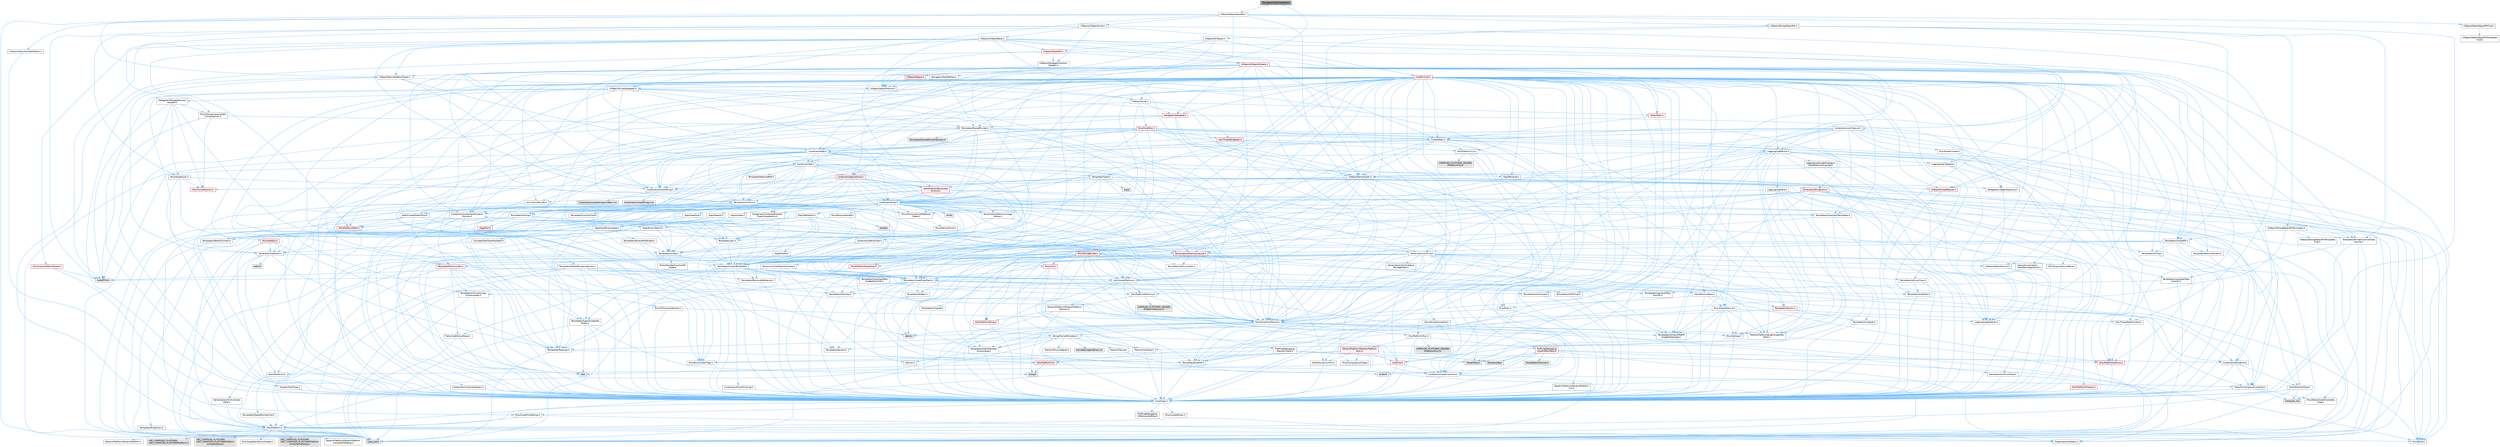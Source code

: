 digraph "NavigationToolFilterData.h"
{
 // INTERACTIVE_SVG=YES
 // LATEX_PDF_SIZE
  bgcolor="transparent";
  edge [fontname=Helvetica,fontsize=10,labelfontname=Helvetica,labelfontsize=10];
  node [fontname=Helvetica,fontsize=10,shape=box,height=0.2,width=0.4];
  Node1 [id="Node000001",label="NavigationToolFilterData.h",height=0.2,width=0.4,color="gray40", fillcolor="grey60", style="filled", fontcolor="black",tooltip=" "];
  Node1 -> Node2 [id="edge1_Node000001_Node000002",color="steelblue1",style="solid",tooltip=" "];
  Node2 [id="Node000002",label="NavigationToolDefines.h",height=0.2,width=0.4,color="grey40", fillcolor="white", style="filled",URL="$d1/d31/NavigationToolDefines_8h.html",tooltip=" "];
  Node2 -> Node3 [id="edge2_Node000002_Node000003",color="steelblue1",style="solid",tooltip=" "];
  Node3 [id="Node000003",label="Containers/ContainersFwd.h",height=0.2,width=0.4,color="grey40", fillcolor="white", style="filled",URL="$d4/d0a/ContainersFwd_8h.html",tooltip=" "];
  Node3 -> Node4 [id="edge3_Node000003_Node000004",color="steelblue1",style="solid",tooltip=" "];
  Node4 [id="Node000004",label="HAL/Platform.h",height=0.2,width=0.4,color="grey40", fillcolor="white", style="filled",URL="$d9/dd0/Platform_8h.html",tooltip=" "];
  Node4 -> Node5 [id="edge4_Node000004_Node000005",color="steelblue1",style="solid",tooltip=" "];
  Node5 [id="Node000005",label="Misc/Build.h",height=0.2,width=0.4,color="grey40", fillcolor="white", style="filled",URL="$d3/dbb/Build_8h.html",tooltip=" "];
  Node4 -> Node6 [id="edge5_Node000004_Node000006",color="steelblue1",style="solid",tooltip=" "];
  Node6 [id="Node000006",label="Misc/LargeWorldCoordinates.h",height=0.2,width=0.4,color="grey40", fillcolor="white", style="filled",URL="$d2/dcb/LargeWorldCoordinates_8h.html",tooltip=" "];
  Node4 -> Node7 [id="edge6_Node000004_Node000007",color="steelblue1",style="solid",tooltip=" "];
  Node7 [id="Node000007",label="type_traits",height=0.2,width=0.4,color="grey60", fillcolor="#E0E0E0", style="filled",tooltip=" "];
  Node4 -> Node8 [id="edge7_Node000004_Node000008",color="steelblue1",style="solid",tooltip=" "];
  Node8 [id="Node000008",label="PreprocessorHelpers.h",height=0.2,width=0.4,color="grey40", fillcolor="white", style="filled",URL="$db/ddb/PreprocessorHelpers_8h.html",tooltip=" "];
  Node4 -> Node9 [id="edge8_Node000004_Node000009",color="steelblue1",style="solid",tooltip=" "];
  Node9 [id="Node000009",label="UBT_COMPILED_PLATFORM\l/UBT_COMPILED_PLATFORMPlatform\lCompilerPreSetup.h",height=0.2,width=0.4,color="grey60", fillcolor="#E0E0E0", style="filled",tooltip=" "];
  Node4 -> Node10 [id="edge9_Node000004_Node000010",color="steelblue1",style="solid",tooltip=" "];
  Node10 [id="Node000010",label="GenericPlatform/GenericPlatform\lCompilerPreSetup.h",height=0.2,width=0.4,color="grey40", fillcolor="white", style="filled",URL="$d9/dc8/GenericPlatformCompilerPreSetup_8h.html",tooltip=" "];
  Node4 -> Node11 [id="edge10_Node000004_Node000011",color="steelblue1",style="solid",tooltip=" "];
  Node11 [id="Node000011",label="GenericPlatform/GenericPlatform.h",height=0.2,width=0.4,color="grey40", fillcolor="white", style="filled",URL="$d6/d84/GenericPlatform_8h.html",tooltip=" "];
  Node4 -> Node12 [id="edge11_Node000004_Node000012",color="steelblue1",style="solid",tooltip=" "];
  Node12 [id="Node000012",label="UBT_COMPILED_PLATFORM\l/UBT_COMPILED_PLATFORMPlatform.h",height=0.2,width=0.4,color="grey60", fillcolor="#E0E0E0", style="filled",tooltip=" "];
  Node4 -> Node13 [id="edge12_Node000004_Node000013",color="steelblue1",style="solid",tooltip=" "];
  Node13 [id="Node000013",label="UBT_COMPILED_PLATFORM\l/UBT_COMPILED_PLATFORMPlatform\lCompilerSetup.h",height=0.2,width=0.4,color="grey60", fillcolor="#E0E0E0", style="filled",tooltip=" "];
  Node3 -> Node14 [id="edge13_Node000003_Node000014",color="steelblue1",style="solid",tooltip=" "];
  Node14 [id="Node000014",label="CoreTypes.h",height=0.2,width=0.4,color="grey40", fillcolor="white", style="filled",URL="$dc/dec/CoreTypes_8h.html",tooltip=" "];
  Node14 -> Node4 [id="edge14_Node000014_Node000004",color="steelblue1",style="solid",tooltip=" "];
  Node14 -> Node15 [id="edge15_Node000014_Node000015",color="steelblue1",style="solid",tooltip=" "];
  Node15 [id="Node000015",label="ProfilingDebugging\l/UMemoryDefines.h",height=0.2,width=0.4,color="grey40", fillcolor="white", style="filled",URL="$d2/da2/UMemoryDefines_8h.html",tooltip=" "];
  Node14 -> Node16 [id="edge16_Node000014_Node000016",color="steelblue1",style="solid",tooltip=" "];
  Node16 [id="Node000016",label="Misc/CoreMiscDefines.h",height=0.2,width=0.4,color="grey40", fillcolor="white", style="filled",URL="$da/d38/CoreMiscDefines_8h.html",tooltip=" "];
  Node16 -> Node4 [id="edge17_Node000016_Node000004",color="steelblue1",style="solid",tooltip=" "];
  Node16 -> Node8 [id="edge18_Node000016_Node000008",color="steelblue1",style="solid",tooltip=" "];
  Node14 -> Node17 [id="edge19_Node000014_Node000017",color="steelblue1",style="solid",tooltip=" "];
  Node17 [id="Node000017",label="Misc/CoreDefines.h",height=0.2,width=0.4,color="grey40", fillcolor="white", style="filled",URL="$d3/dd2/CoreDefines_8h.html",tooltip=" "];
  Node3 -> Node18 [id="edge20_Node000003_Node000018",color="steelblue1",style="solid",tooltip=" "];
  Node18 [id="Node000018",label="Traits/IsContiguousContainer.h",height=0.2,width=0.4,color="grey40", fillcolor="white", style="filled",URL="$d5/d3c/IsContiguousContainer_8h.html",tooltip=" "];
  Node18 -> Node14 [id="edge21_Node000018_Node000014",color="steelblue1",style="solid",tooltip=" "];
  Node18 -> Node19 [id="edge22_Node000018_Node000019",color="steelblue1",style="solid",tooltip=" "];
  Node19 [id="Node000019",label="Misc/StaticAssertComplete\lType.h",height=0.2,width=0.4,color="grey40", fillcolor="white", style="filled",URL="$d5/d4e/StaticAssertCompleteType_8h.html",tooltip=" "];
  Node18 -> Node20 [id="edge23_Node000018_Node000020",color="steelblue1",style="solid",tooltip=" "];
  Node20 [id="Node000020",label="initializer_list",height=0.2,width=0.4,color="grey60", fillcolor="#E0E0E0", style="filled",tooltip=" "];
  Node2 -> Node21 [id="edge24_Node000002_Node000021",color="steelblue1",style="solid",tooltip=" "];
  Node21 [id="Node000021",label="Templates/SharedPointer.h",height=0.2,width=0.4,color="grey40", fillcolor="white", style="filled",URL="$d2/d17/SharedPointer_8h.html",tooltip=" "];
  Node21 -> Node14 [id="edge25_Node000021_Node000014",color="steelblue1",style="solid",tooltip=" "];
  Node21 -> Node22 [id="edge26_Node000021_Node000022",color="steelblue1",style="solid",tooltip=" "];
  Node22 [id="Node000022",label="Misc/IntrusiveUnsetOptional\lState.h",height=0.2,width=0.4,color="grey40", fillcolor="white", style="filled",URL="$d2/d0a/IntrusiveUnsetOptionalState_8h.html",tooltip=" "];
  Node22 -> Node23 [id="edge27_Node000022_Node000023",color="steelblue1",style="solid",tooltip=" "];
  Node23 [id="Node000023",label="Misc/OptionalFwd.h",height=0.2,width=0.4,color="grey40", fillcolor="white", style="filled",URL="$dc/d50/OptionalFwd_8h.html",tooltip=" "];
  Node21 -> Node24 [id="edge28_Node000021_Node000024",color="steelblue1",style="solid",tooltip=" "];
  Node24 [id="Node000024",label="Templates/PointerIsConvertible\lFromTo.h",height=0.2,width=0.4,color="grey40", fillcolor="white", style="filled",URL="$d6/d65/PointerIsConvertibleFromTo_8h.html",tooltip=" "];
  Node24 -> Node14 [id="edge29_Node000024_Node000014",color="steelblue1",style="solid",tooltip=" "];
  Node24 -> Node19 [id="edge30_Node000024_Node000019",color="steelblue1",style="solid",tooltip=" "];
  Node24 -> Node25 [id="edge31_Node000024_Node000025",color="steelblue1",style="solid",tooltip=" "];
  Node25 [id="Node000025",label="Templates/LosesQualifiers\lFromTo.h",height=0.2,width=0.4,color="grey40", fillcolor="white", style="filled",URL="$d2/db3/LosesQualifiersFromTo_8h.html",tooltip=" "];
  Node25 -> Node26 [id="edge32_Node000025_Node000026",color="steelblue1",style="solid",tooltip=" "];
  Node26 [id="Node000026",label="Templates/CopyQualifiers\lFromTo.h",height=0.2,width=0.4,color="grey40", fillcolor="white", style="filled",URL="$d5/db4/CopyQualifiersFromTo_8h.html",tooltip=" "];
  Node25 -> Node7 [id="edge33_Node000025_Node000007",color="steelblue1",style="solid",tooltip=" "];
  Node24 -> Node7 [id="edge34_Node000024_Node000007",color="steelblue1",style="solid",tooltip=" "];
  Node21 -> Node27 [id="edge35_Node000021_Node000027",color="steelblue1",style="solid",tooltip=" "];
  Node27 [id="Node000027",label="Misc/AssertionMacros.h",height=0.2,width=0.4,color="grey40", fillcolor="white", style="filled",URL="$d0/dfa/AssertionMacros_8h.html",tooltip=" "];
  Node27 -> Node14 [id="edge36_Node000027_Node000014",color="steelblue1",style="solid",tooltip=" "];
  Node27 -> Node4 [id="edge37_Node000027_Node000004",color="steelblue1",style="solid",tooltip=" "];
  Node27 -> Node28 [id="edge38_Node000027_Node000028",color="steelblue1",style="solid",tooltip=" "];
  Node28 [id="Node000028",label="HAL/PlatformMisc.h",height=0.2,width=0.4,color="grey40", fillcolor="white", style="filled",URL="$d0/df5/PlatformMisc_8h.html",tooltip=" "];
  Node28 -> Node14 [id="edge39_Node000028_Node000014",color="steelblue1",style="solid",tooltip=" "];
  Node28 -> Node29 [id="edge40_Node000028_Node000029",color="steelblue1",style="solid",tooltip=" "];
  Node29 [id="Node000029",label="GenericPlatform/GenericPlatform\lMisc.h",height=0.2,width=0.4,color="red", fillcolor="#FFF0F0", style="filled",URL="$db/d9a/GenericPlatformMisc_8h.html",tooltip=" "];
  Node29 -> Node30 [id="edge41_Node000029_Node000030",color="steelblue1",style="solid",tooltip=" "];
  Node30 [id="Node000030",label="Containers/StringFwd.h",height=0.2,width=0.4,color="grey40", fillcolor="white", style="filled",URL="$df/d37/StringFwd_8h.html",tooltip=" "];
  Node30 -> Node14 [id="edge42_Node000030_Node000014",color="steelblue1",style="solid",tooltip=" "];
  Node30 -> Node31 [id="edge43_Node000030_Node000031",color="steelblue1",style="solid",tooltip=" "];
  Node31 [id="Node000031",label="Traits/ElementType.h",height=0.2,width=0.4,color="grey40", fillcolor="white", style="filled",URL="$d5/d4f/ElementType_8h.html",tooltip=" "];
  Node31 -> Node4 [id="edge44_Node000031_Node000004",color="steelblue1",style="solid",tooltip=" "];
  Node31 -> Node20 [id="edge45_Node000031_Node000020",color="steelblue1",style="solid",tooltip=" "];
  Node31 -> Node7 [id="edge46_Node000031_Node000007",color="steelblue1",style="solid",tooltip=" "];
  Node30 -> Node18 [id="edge47_Node000030_Node000018",color="steelblue1",style="solid",tooltip=" "];
  Node29 -> Node32 [id="edge48_Node000029_Node000032",color="steelblue1",style="solid",tooltip=" "];
  Node32 [id="Node000032",label="CoreFwd.h",height=0.2,width=0.4,color="red", fillcolor="#FFF0F0", style="filled",URL="$d1/d1e/CoreFwd_8h.html",tooltip=" "];
  Node32 -> Node14 [id="edge49_Node000032_Node000014",color="steelblue1",style="solid",tooltip=" "];
  Node32 -> Node3 [id="edge50_Node000032_Node000003",color="steelblue1",style="solid",tooltip=" "];
  Node32 -> Node33 [id="edge51_Node000032_Node000033",color="steelblue1",style="solid",tooltip=" "];
  Node33 [id="Node000033",label="Math/MathFwd.h",height=0.2,width=0.4,color="grey40", fillcolor="white", style="filled",URL="$d2/d10/MathFwd_8h.html",tooltip=" "];
  Node33 -> Node4 [id="edge52_Node000033_Node000004",color="steelblue1",style="solid",tooltip=" "];
  Node29 -> Node14 [id="edge53_Node000029_Node000014",color="steelblue1",style="solid",tooltip=" "];
  Node29 -> Node36 [id="edge54_Node000029_Node000036",color="steelblue1",style="solid",tooltip=" "];
  Node36 [id="Node000036",label="HAL/PlatformCrt.h",height=0.2,width=0.4,color="red", fillcolor="#FFF0F0", style="filled",URL="$d8/d75/PlatformCrt_8h.html",tooltip=" "];
  Node36 -> Node37 [id="edge55_Node000036_Node000037",color="steelblue1",style="solid",tooltip=" "];
  Node37 [id="Node000037",label="new",height=0.2,width=0.4,color="grey60", fillcolor="#E0E0E0", style="filled",tooltip=" "];
  Node36 -> Node38 [id="edge56_Node000036_Node000038",color="steelblue1",style="solid",tooltip=" "];
  Node38 [id="Node000038",label="wchar.h",height=0.2,width=0.4,color="grey60", fillcolor="#E0E0E0", style="filled",tooltip=" "];
  Node36 -> Node45 [id="edge57_Node000036_Node000045",color="steelblue1",style="solid",tooltip=" "];
  Node45 [id="Node000045",label="string.h",height=0.2,width=0.4,color="grey60", fillcolor="#E0E0E0", style="filled",tooltip=" "];
  Node29 -> Node46 [id="edge58_Node000029_Node000046",color="steelblue1",style="solid",tooltip=" "];
  Node46 [id="Node000046",label="Math/NumericLimits.h",height=0.2,width=0.4,color="grey40", fillcolor="white", style="filled",URL="$df/d1b/NumericLimits_8h.html",tooltip=" "];
  Node46 -> Node14 [id="edge59_Node000046_Node000014",color="steelblue1",style="solid",tooltip=" "];
  Node29 -> Node47 [id="edge60_Node000029_Node000047",color="steelblue1",style="solid",tooltip=" "];
  Node47 [id="Node000047",label="Misc/CompressionFlags.h",height=0.2,width=0.4,color="grey40", fillcolor="white", style="filled",URL="$d9/d76/CompressionFlags_8h.html",tooltip=" "];
  Node29 -> Node48 [id="edge61_Node000029_Node000048",color="steelblue1",style="solid",tooltip=" "];
  Node48 [id="Node000048",label="Misc/EnumClassFlags.h",height=0.2,width=0.4,color="grey40", fillcolor="white", style="filled",URL="$d8/de7/EnumClassFlags_8h.html",tooltip=" "];
  Node28 -> Node51 [id="edge62_Node000028_Node000051",color="steelblue1",style="solid",tooltip=" "];
  Node51 [id="Node000051",label="COMPILED_PLATFORM_HEADER\l(PlatformMisc.h)",height=0.2,width=0.4,color="grey60", fillcolor="#E0E0E0", style="filled",tooltip=" "];
  Node28 -> Node52 [id="edge63_Node000028_Node000052",color="steelblue1",style="solid",tooltip=" "];
  Node52 [id="Node000052",label="ProfilingDebugging\l/CpuProfilerTrace.h",height=0.2,width=0.4,color="red", fillcolor="#FFF0F0", style="filled",URL="$da/dcb/CpuProfilerTrace_8h.html",tooltip=" "];
  Node52 -> Node14 [id="edge64_Node000052_Node000014",color="steelblue1",style="solid",tooltip=" "];
  Node52 -> Node3 [id="edge65_Node000052_Node000003",color="steelblue1",style="solid",tooltip=" "];
  Node52 -> Node53 [id="edge66_Node000052_Node000053",color="steelblue1",style="solid",tooltip=" "];
  Node53 [id="Node000053",label="HAL/PlatformAtomics.h",height=0.2,width=0.4,color="red", fillcolor="#FFF0F0", style="filled",URL="$d3/d36/PlatformAtomics_8h.html",tooltip=" "];
  Node53 -> Node14 [id="edge67_Node000053_Node000014",color="steelblue1",style="solid",tooltip=" "];
  Node52 -> Node8 [id="edge68_Node000052_Node000008",color="steelblue1",style="solid",tooltip=" "];
  Node52 -> Node5 [id="edge69_Node000052_Node000005",color="steelblue1",style="solid",tooltip=" "];
  Node52 -> Node56 [id="edge70_Node000052_Node000056",color="steelblue1",style="solid",tooltip=" "];
  Node56 [id="Node000056",label="Trace/Config.h",height=0.2,width=0.4,color="grey60", fillcolor="#E0E0E0", style="filled",tooltip=" "];
  Node52 -> Node57 [id="edge71_Node000052_Node000057",color="steelblue1",style="solid",tooltip=" "];
  Node57 [id="Node000057",label="Trace/Detail/Channel.h",height=0.2,width=0.4,color="grey60", fillcolor="#E0E0E0", style="filled",tooltip=" "];
  Node52 -> Node59 [id="edge72_Node000052_Node000059",color="steelblue1",style="solid",tooltip=" "];
  Node59 [id="Node000059",label="Trace/Trace.h",height=0.2,width=0.4,color="grey60", fillcolor="#E0E0E0", style="filled",tooltip=" "];
  Node27 -> Node8 [id="edge73_Node000027_Node000008",color="steelblue1",style="solid",tooltip=" "];
  Node27 -> Node60 [id="edge74_Node000027_Node000060",color="steelblue1",style="solid",tooltip=" "];
  Node60 [id="Node000060",label="Templates/EnableIf.h",height=0.2,width=0.4,color="grey40", fillcolor="white", style="filled",URL="$d7/d60/EnableIf_8h.html",tooltip=" "];
  Node60 -> Node14 [id="edge75_Node000060_Node000014",color="steelblue1",style="solid",tooltip=" "];
  Node27 -> Node61 [id="edge76_Node000027_Node000061",color="steelblue1",style="solid",tooltip=" "];
  Node61 [id="Node000061",label="Templates/IsArrayOrRefOf\lTypeByPredicate.h",height=0.2,width=0.4,color="grey40", fillcolor="white", style="filled",URL="$d6/da1/IsArrayOrRefOfTypeByPredicate_8h.html",tooltip=" "];
  Node61 -> Node14 [id="edge77_Node000061_Node000014",color="steelblue1",style="solid",tooltip=" "];
  Node27 -> Node62 [id="edge78_Node000027_Node000062",color="steelblue1",style="solid",tooltip=" "];
  Node62 [id="Node000062",label="Templates/IsValidVariadic\lFunctionArg.h",height=0.2,width=0.4,color="grey40", fillcolor="white", style="filled",URL="$d0/dc8/IsValidVariadicFunctionArg_8h.html",tooltip=" "];
  Node62 -> Node14 [id="edge79_Node000062_Node000014",color="steelblue1",style="solid",tooltip=" "];
  Node62 -> Node63 [id="edge80_Node000062_Node000063",color="steelblue1",style="solid",tooltip=" "];
  Node63 [id="Node000063",label="IsEnum.h",height=0.2,width=0.4,color="grey40", fillcolor="white", style="filled",URL="$d4/de5/IsEnum_8h.html",tooltip=" "];
  Node62 -> Node7 [id="edge81_Node000062_Node000007",color="steelblue1",style="solid",tooltip=" "];
  Node27 -> Node64 [id="edge82_Node000027_Node000064",color="steelblue1",style="solid",tooltip=" "];
  Node64 [id="Node000064",label="Traits/IsCharEncodingCompatible\lWith.h",height=0.2,width=0.4,color="grey40", fillcolor="white", style="filled",URL="$df/dd1/IsCharEncodingCompatibleWith_8h.html",tooltip=" "];
  Node64 -> Node7 [id="edge83_Node000064_Node000007",color="steelblue1",style="solid",tooltip=" "];
  Node64 -> Node65 [id="edge84_Node000064_Node000065",color="steelblue1",style="solid",tooltip=" "];
  Node65 [id="Node000065",label="Traits/IsCharType.h",height=0.2,width=0.4,color="grey40", fillcolor="white", style="filled",URL="$db/d51/IsCharType_8h.html",tooltip=" "];
  Node65 -> Node14 [id="edge85_Node000065_Node000014",color="steelblue1",style="solid",tooltip=" "];
  Node27 -> Node66 [id="edge86_Node000027_Node000066",color="steelblue1",style="solid",tooltip=" "];
  Node66 [id="Node000066",label="Misc/VarArgs.h",height=0.2,width=0.4,color="grey40", fillcolor="white", style="filled",URL="$d5/d6f/VarArgs_8h.html",tooltip=" "];
  Node66 -> Node14 [id="edge87_Node000066_Node000014",color="steelblue1",style="solid",tooltip=" "];
  Node27 -> Node67 [id="edge88_Node000027_Node000067",color="steelblue1",style="solid",tooltip=" "];
  Node67 [id="Node000067",label="String/FormatStringSan.h",height=0.2,width=0.4,color="grey40", fillcolor="white", style="filled",URL="$d3/d8b/FormatStringSan_8h.html",tooltip=" "];
  Node67 -> Node7 [id="edge89_Node000067_Node000007",color="steelblue1",style="solid",tooltip=" "];
  Node67 -> Node14 [id="edge90_Node000067_Node000014",color="steelblue1",style="solid",tooltip=" "];
  Node67 -> Node68 [id="edge91_Node000067_Node000068",color="steelblue1",style="solid",tooltip=" "];
  Node68 [id="Node000068",label="Templates/Requires.h",height=0.2,width=0.4,color="grey40", fillcolor="white", style="filled",URL="$dc/d96/Requires_8h.html",tooltip=" "];
  Node68 -> Node60 [id="edge92_Node000068_Node000060",color="steelblue1",style="solid",tooltip=" "];
  Node68 -> Node7 [id="edge93_Node000068_Node000007",color="steelblue1",style="solid",tooltip=" "];
  Node67 -> Node69 [id="edge94_Node000067_Node000069",color="steelblue1",style="solid",tooltip=" "];
  Node69 [id="Node000069",label="Templates/Identity.h",height=0.2,width=0.4,color="grey40", fillcolor="white", style="filled",URL="$d0/dd5/Identity_8h.html",tooltip=" "];
  Node67 -> Node62 [id="edge95_Node000067_Node000062",color="steelblue1",style="solid",tooltip=" "];
  Node67 -> Node65 [id="edge96_Node000067_Node000065",color="steelblue1",style="solid",tooltip=" "];
  Node67 -> Node70 [id="edge97_Node000067_Node000070",color="steelblue1",style="solid",tooltip=" "];
  Node70 [id="Node000070",label="Traits/IsTEnumAsByte.h",height=0.2,width=0.4,color="grey40", fillcolor="white", style="filled",URL="$d1/de6/IsTEnumAsByte_8h.html",tooltip=" "];
  Node67 -> Node71 [id="edge98_Node000067_Node000071",color="steelblue1",style="solid",tooltip=" "];
  Node71 [id="Node000071",label="Traits/IsTString.h",height=0.2,width=0.4,color="grey40", fillcolor="white", style="filled",URL="$d0/df8/IsTString_8h.html",tooltip=" "];
  Node71 -> Node3 [id="edge99_Node000071_Node000003",color="steelblue1",style="solid",tooltip=" "];
  Node67 -> Node3 [id="edge100_Node000067_Node000003",color="steelblue1",style="solid",tooltip=" "];
  Node67 -> Node72 [id="edge101_Node000067_Node000072",color="steelblue1",style="solid",tooltip=" "];
  Node72 [id="Node000072",label="FormatStringSanErrors.inl",height=0.2,width=0.4,color="grey60", fillcolor="#E0E0E0", style="filled",tooltip=" "];
  Node27 -> Node73 [id="edge102_Node000027_Node000073",color="steelblue1",style="solid",tooltip=" "];
  Node73 [id="Node000073",label="atomic",height=0.2,width=0.4,color="grey60", fillcolor="#E0E0E0", style="filled",tooltip=" "];
  Node21 -> Node74 [id="edge103_Node000021_Node000074",color="steelblue1",style="solid",tooltip=" "];
  Node74 [id="Node000074",label="HAL/UnrealMemory.h",height=0.2,width=0.4,color="grey40", fillcolor="white", style="filled",URL="$d9/d96/UnrealMemory_8h.html",tooltip=" "];
  Node74 -> Node14 [id="edge104_Node000074_Node000014",color="steelblue1",style="solid",tooltip=" "];
  Node74 -> Node75 [id="edge105_Node000074_Node000075",color="steelblue1",style="solid",tooltip=" "];
  Node75 [id="Node000075",label="GenericPlatform/GenericPlatform\lMemory.h",height=0.2,width=0.4,color="grey40", fillcolor="white", style="filled",URL="$dd/d22/GenericPlatformMemory_8h.html",tooltip=" "];
  Node75 -> Node32 [id="edge106_Node000075_Node000032",color="steelblue1",style="solid",tooltip=" "];
  Node75 -> Node14 [id="edge107_Node000075_Node000014",color="steelblue1",style="solid",tooltip=" "];
  Node75 -> Node76 [id="edge108_Node000075_Node000076",color="steelblue1",style="solid",tooltip=" "];
  Node76 [id="Node000076",label="HAL/PlatformString.h",height=0.2,width=0.4,color="red", fillcolor="#FFF0F0", style="filled",URL="$db/db5/PlatformString_8h.html",tooltip=" "];
  Node76 -> Node14 [id="edge109_Node000076_Node000014",color="steelblue1",style="solid",tooltip=" "];
  Node75 -> Node45 [id="edge110_Node000075_Node000045",color="steelblue1",style="solid",tooltip=" "];
  Node75 -> Node38 [id="edge111_Node000075_Node000038",color="steelblue1",style="solid",tooltip=" "];
  Node74 -> Node78 [id="edge112_Node000074_Node000078",color="steelblue1",style="solid",tooltip=" "];
  Node78 [id="Node000078",label="HAL/MemoryBase.h",height=0.2,width=0.4,color="grey40", fillcolor="white", style="filled",URL="$d6/d9f/MemoryBase_8h.html",tooltip=" "];
  Node78 -> Node14 [id="edge113_Node000078_Node000014",color="steelblue1",style="solid",tooltip=" "];
  Node78 -> Node53 [id="edge114_Node000078_Node000053",color="steelblue1",style="solid",tooltip=" "];
  Node78 -> Node36 [id="edge115_Node000078_Node000036",color="steelblue1",style="solid",tooltip=" "];
  Node78 -> Node79 [id="edge116_Node000078_Node000079",color="steelblue1",style="solid",tooltip=" "];
  Node79 [id="Node000079",label="Misc/Exec.h",height=0.2,width=0.4,color="grey40", fillcolor="white", style="filled",URL="$de/ddb/Exec_8h.html",tooltip=" "];
  Node79 -> Node14 [id="edge117_Node000079_Node000014",color="steelblue1",style="solid",tooltip=" "];
  Node79 -> Node27 [id="edge118_Node000079_Node000027",color="steelblue1",style="solid",tooltip=" "];
  Node78 -> Node80 [id="edge119_Node000078_Node000080",color="steelblue1",style="solid",tooltip=" "];
  Node80 [id="Node000080",label="Misc/OutputDevice.h",height=0.2,width=0.4,color="grey40", fillcolor="white", style="filled",URL="$d7/d32/OutputDevice_8h.html",tooltip=" "];
  Node80 -> Node32 [id="edge120_Node000080_Node000032",color="steelblue1",style="solid",tooltip=" "];
  Node80 -> Node14 [id="edge121_Node000080_Node000014",color="steelblue1",style="solid",tooltip=" "];
  Node80 -> Node81 [id="edge122_Node000080_Node000081",color="steelblue1",style="solid",tooltip=" "];
  Node81 [id="Node000081",label="Logging/LogVerbosity.h",height=0.2,width=0.4,color="grey40", fillcolor="white", style="filled",URL="$d2/d8f/LogVerbosity_8h.html",tooltip=" "];
  Node81 -> Node14 [id="edge123_Node000081_Node000014",color="steelblue1",style="solid",tooltip=" "];
  Node80 -> Node66 [id="edge124_Node000080_Node000066",color="steelblue1",style="solid",tooltip=" "];
  Node80 -> Node61 [id="edge125_Node000080_Node000061",color="steelblue1",style="solid",tooltip=" "];
  Node80 -> Node62 [id="edge126_Node000080_Node000062",color="steelblue1",style="solid",tooltip=" "];
  Node80 -> Node64 [id="edge127_Node000080_Node000064",color="steelblue1",style="solid",tooltip=" "];
  Node78 -> Node82 [id="edge128_Node000078_Node000082",color="steelblue1",style="solid",tooltip=" "];
  Node82 [id="Node000082",label="Templates/Atomic.h",height=0.2,width=0.4,color="red", fillcolor="#FFF0F0", style="filled",URL="$d3/d91/Atomic_8h.html",tooltip=" "];
  Node82 -> Node83 [id="edge129_Node000082_Node000083",color="steelblue1",style="solid",tooltip=" "];
  Node83 [id="Node000083",label="HAL/ThreadSafeCounter.h",height=0.2,width=0.4,color="grey40", fillcolor="white", style="filled",URL="$dc/dc9/ThreadSafeCounter_8h.html",tooltip=" "];
  Node83 -> Node14 [id="edge130_Node000083_Node000014",color="steelblue1",style="solid",tooltip=" "];
  Node83 -> Node53 [id="edge131_Node000083_Node000053",color="steelblue1",style="solid",tooltip=" "];
  Node82 -> Node85 [id="edge132_Node000082_Node000085",color="steelblue1",style="solid",tooltip=" "];
  Node85 [id="Node000085",label="Templates/IsIntegral.h",height=0.2,width=0.4,color="grey40", fillcolor="white", style="filled",URL="$da/d64/IsIntegral_8h.html",tooltip=" "];
  Node85 -> Node14 [id="edge133_Node000085_Node000014",color="steelblue1",style="solid",tooltip=" "];
  Node82 -> Node73 [id="edge134_Node000082_Node000073",color="steelblue1",style="solid",tooltip=" "];
  Node74 -> Node91 [id="edge135_Node000074_Node000091",color="steelblue1",style="solid",tooltip=" "];
  Node91 [id="Node000091",label="HAL/PlatformMemory.h",height=0.2,width=0.4,color="grey40", fillcolor="white", style="filled",URL="$de/d68/PlatformMemory_8h.html",tooltip=" "];
  Node91 -> Node14 [id="edge136_Node000091_Node000014",color="steelblue1",style="solid",tooltip=" "];
  Node91 -> Node75 [id="edge137_Node000091_Node000075",color="steelblue1",style="solid",tooltip=" "];
  Node91 -> Node92 [id="edge138_Node000091_Node000092",color="steelblue1",style="solid",tooltip=" "];
  Node92 [id="Node000092",label="COMPILED_PLATFORM_HEADER\l(PlatformMemory.h)",height=0.2,width=0.4,color="grey60", fillcolor="#E0E0E0", style="filled",tooltip=" "];
  Node74 -> Node93 [id="edge139_Node000074_Node000093",color="steelblue1",style="solid",tooltip=" "];
  Node93 [id="Node000093",label="ProfilingDebugging\l/MemoryTrace.h",height=0.2,width=0.4,color="grey40", fillcolor="white", style="filled",URL="$da/dd7/MemoryTrace_8h.html",tooltip=" "];
  Node93 -> Node4 [id="edge140_Node000093_Node000004",color="steelblue1",style="solid",tooltip=" "];
  Node93 -> Node48 [id="edge141_Node000093_Node000048",color="steelblue1",style="solid",tooltip=" "];
  Node93 -> Node56 [id="edge142_Node000093_Node000056",color="steelblue1",style="solid",tooltip=" "];
  Node93 -> Node59 [id="edge143_Node000093_Node000059",color="steelblue1",style="solid",tooltip=" "];
  Node74 -> Node94 [id="edge144_Node000074_Node000094",color="steelblue1",style="solid",tooltip=" "];
  Node94 [id="Node000094",label="Templates/IsPointer.h",height=0.2,width=0.4,color="grey40", fillcolor="white", style="filled",URL="$d7/d05/IsPointer_8h.html",tooltip=" "];
  Node94 -> Node14 [id="edge145_Node000094_Node000014",color="steelblue1",style="solid",tooltip=" "];
  Node21 -> Node95 [id="edge146_Node000021_Node000095",color="steelblue1",style="solid",tooltip=" "];
  Node95 [id="Node000095",label="Containers/Array.h",height=0.2,width=0.4,color="grey40", fillcolor="white", style="filled",URL="$df/dd0/Array_8h.html",tooltip=" "];
  Node95 -> Node14 [id="edge147_Node000095_Node000014",color="steelblue1",style="solid",tooltip=" "];
  Node95 -> Node27 [id="edge148_Node000095_Node000027",color="steelblue1",style="solid",tooltip=" "];
  Node95 -> Node22 [id="edge149_Node000095_Node000022",color="steelblue1",style="solid",tooltip=" "];
  Node95 -> Node96 [id="edge150_Node000095_Node000096",color="steelblue1",style="solid",tooltip=" "];
  Node96 [id="Node000096",label="Misc/ReverseIterate.h",height=0.2,width=0.4,color="grey40", fillcolor="white", style="filled",URL="$db/de3/ReverseIterate_8h.html",tooltip=" "];
  Node96 -> Node4 [id="edge151_Node000096_Node000004",color="steelblue1",style="solid",tooltip=" "];
  Node96 -> Node97 [id="edge152_Node000096_Node000097",color="steelblue1",style="solid",tooltip=" "];
  Node97 [id="Node000097",label="iterator",height=0.2,width=0.4,color="grey60", fillcolor="#E0E0E0", style="filled",tooltip=" "];
  Node95 -> Node74 [id="edge153_Node000095_Node000074",color="steelblue1",style="solid",tooltip=" "];
  Node95 -> Node98 [id="edge154_Node000095_Node000098",color="steelblue1",style="solid",tooltip=" "];
  Node98 [id="Node000098",label="Templates/UnrealTypeTraits.h",height=0.2,width=0.4,color="grey40", fillcolor="white", style="filled",URL="$d2/d2d/UnrealTypeTraits_8h.html",tooltip=" "];
  Node98 -> Node14 [id="edge155_Node000098_Node000014",color="steelblue1",style="solid",tooltip=" "];
  Node98 -> Node94 [id="edge156_Node000098_Node000094",color="steelblue1",style="solid",tooltip=" "];
  Node98 -> Node27 [id="edge157_Node000098_Node000027",color="steelblue1",style="solid",tooltip=" "];
  Node98 -> Node87 [id="edge158_Node000098_Node000087",color="steelblue1",style="solid",tooltip=" "];
  Node87 [id="Node000087",label="Templates/AndOrNot.h",height=0.2,width=0.4,color="grey40", fillcolor="white", style="filled",URL="$db/d0a/AndOrNot_8h.html",tooltip=" "];
  Node87 -> Node14 [id="edge159_Node000087_Node000014",color="steelblue1",style="solid",tooltip=" "];
  Node98 -> Node60 [id="edge160_Node000098_Node000060",color="steelblue1",style="solid",tooltip=" "];
  Node98 -> Node99 [id="edge161_Node000098_Node000099",color="steelblue1",style="solid",tooltip=" "];
  Node99 [id="Node000099",label="Templates/IsArithmetic.h",height=0.2,width=0.4,color="grey40", fillcolor="white", style="filled",URL="$d2/d5d/IsArithmetic_8h.html",tooltip=" "];
  Node99 -> Node14 [id="edge162_Node000099_Node000014",color="steelblue1",style="solid",tooltip=" "];
  Node98 -> Node63 [id="edge163_Node000098_Node000063",color="steelblue1",style="solid",tooltip=" "];
  Node98 -> Node100 [id="edge164_Node000098_Node000100",color="steelblue1",style="solid",tooltip=" "];
  Node100 [id="Node000100",label="Templates/Models.h",height=0.2,width=0.4,color="grey40", fillcolor="white", style="filled",URL="$d3/d0c/Models_8h.html",tooltip=" "];
  Node100 -> Node69 [id="edge165_Node000100_Node000069",color="steelblue1",style="solid",tooltip=" "];
  Node98 -> Node101 [id="edge166_Node000098_Node000101",color="steelblue1",style="solid",tooltip=" "];
  Node101 [id="Node000101",label="Templates/IsPODType.h",height=0.2,width=0.4,color="grey40", fillcolor="white", style="filled",URL="$d7/db1/IsPODType_8h.html",tooltip=" "];
  Node101 -> Node14 [id="edge167_Node000101_Node000014",color="steelblue1",style="solid",tooltip=" "];
  Node98 -> Node102 [id="edge168_Node000098_Node000102",color="steelblue1",style="solid",tooltip=" "];
  Node102 [id="Node000102",label="Templates/IsUECoreType.h",height=0.2,width=0.4,color="grey40", fillcolor="white", style="filled",URL="$d1/db8/IsUECoreType_8h.html",tooltip=" "];
  Node102 -> Node14 [id="edge169_Node000102_Node000014",color="steelblue1",style="solid",tooltip=" "];
  Node102 -> Node7 [id="edge170_Node000102_Node000007",color="steelblue1",style="solid",tooltip=" "];
  Node98 -> Node88 [id="edge171_Node000098_Node000088",color="steelblue1",style="solid",tooltip=" "];
  Node88 [id="Node000088",label="Templates/IsTriviallyCopy\lConstructible.h",height=0.2,width=0.4,color="grey40", fillcolor="white", style="filled",URL="$d3/d78/IsTriviallyCopyConstructible_8h.html",tooltip=" "];
  Node88 -> Node14 [id="edge172_Node000088_Node000014",color="steelblue1",style="solid",tooltip=" "];
  Node88 -> Node7 [id="edge173_Node000088_Node000007",color="steelblue1",style="solid",tooltip=" "];
  Node95 -> Node103 [id="edge174_Node000095_Node000103",color="steelblue1",style="solid",tooltip=" "];
  Node103 [id="Node000103",label="Templates/UnrealTemplate.h",height=0.2,width=0.4,color="grey40", fillcolor="white", style="filled",URL="$d4/d24/UnrealTemplate_8h.html",tooltip=" "];
  Node103 -> Node14 [id="edge175_Node000103_Node000014",color="steelblue1",style="solid",tooltip=" "];
  Node103 -> Node94 [id="edge176_Node000103_Node000094",color="steelblue1",style="solid",tooltip=" "];
  Node103 -> Node74 [id="edge177_Node000103_Node000074",color="steelblue1",style="solid",tooltip=" "];
  Node103 -> Node104 [id="edge178_Node000103_Node000104",color="steelblue1",style="solid",tooltip=" "];
  Node104 [id="Node000104",label="Templates/CopyQualifiers\lAndRefsFromTo.h",height=0.2,width=0.4,color="grey40", fillcolor="white", style="filled",URL="$d3/db3/CopyQualifiersAndRefsFromTo_8h.html",tooltip=" "];
  Node104 -> Node26 [id="edge179_Node000104_Node000026",color="steelblue1",style="solid",tooltip=" "];
  Node103 -> Node98 [id="edge180_Node000103_Node000098",color="steelblue1",style="solid",tooltip=" "];
  Node103 -> Node105 [id="edge181_Node000103_Node000105",color="steelblue1",style="solid",tooltip=" "];
  Node105 [id="Node000105",label="Templates/RemoveReference.h",height=0.2,width=0.4,color="grey40", fillcolor="white", style="filled",URL="$da/dbe/RemoveReference_8h.html",tooltip=" "];
  Node105 -> Node14 [id="edge182_Node000105_Node000014",color="steelblue1",style="solid",tooltip=" "];
  Node103 -> Node68 [id="edge183_Node000103_Node000068",color="steelblue1",style="solid",tooltip=" "];
  Node103 -> Node106 [id="edge184_Node000103_Node000106",color="steelblue1",style="solid",tooltip=" "];
  Node106 [id="Node000106",label="Templates/TypeCompatible\lBytes.h",height=0.2,width=0.4,color="grey40", fillcolor="white", style="filled",URL="$df/d0a/TypeCompatibleBytes_8h.html",tooltip=" "];
  Node106 -> Node14 [id="edge185_Node000106_Node000014",color="steelblue1",style="solid",tooltip=" "];
  Node106 -> Node45 [id="edge186_Node000106_Node000045",color="steelblue1",style="solid",tooltip=" "];
  Node106 -> Node37 [id="edge187_Node000106_Node000037",color="steelblue1",style="solid",tooltip=" "];
  Node106 -> Node7 [id="edge188_Node000106_Node000007",color="steelblue1",style="solid",tooltip=" "];
  Node103 -> Node69 [id="edge189_Node000103_Node000069",color="steelblue1",style="solid",tooltip=" "];
  Node103 -> Node18 [id="edge190_Node000103_Node000018",color="steelblue1",style="solid",tooltip=" "];
  Node103 -> Node107 [id="edge191_Node000103_Node000107",color="steelblue1",style="solid",tooltip=" "];
  Node107 [id="Node000107",label="Traits/UseBitwiseSwap.h",height=0.2,width=0.4,color="grey40", fillcolor="white", style="filled",URL="$db/df3/UseBitwiseSwap_8h.html",tooltip=" "];
  Node107 -> Node14 [id="edge192_Node000107_Node000014",color="steelblue1",style="solid",tooltip=" "];
  Node107 -> Node7 [id="edge193_Node000107_Node000007",color="steelblue1",style="solid",tooltip=" "];
  Node103 -> Node7 [id="edge194_Node000103_Node000007",color="steelblue1",style="solid",tooltip=" "];
  Node95 -> Node108 [id="edge195_Node000095_Node000108",color="steelblue1",style="solid",tooltip=" "];
  Node108 [id="Node000108",label="Containers/AllowShrinking.h",height=0.2,width=0.4,color="grey40", fillcolor="white", style="filled",URL="$d7/d1a/AllowShrinking_8h.html",tooltip=" "];
  Node108 -> Node14 [id="edge196_Node000108_Node000014",color="steelblue1",style="solid",tooltip=" "];
  Node95 -> Node109 [id="edge197_Node000095_Node000109",color="steelblue1",style="solid",tooltip=" "];
  Node109 [id="Node000109",label="Containers/ContainerAllocation\lPolicies.h",height=0.2,width=0.4,color="grey40", fillcolor="white", style="filled",URL="$d7/dff/ContainerAllocationPolicies_8h.html",tooltip=" "];
  Node109 -> Node14 [id="edge198_Node000109_Node000014",color="steelblue1",style="solid",tooltip=" "];
  Node109 -> Node110 [id="edge199_Node000109_Node000110",color="steelblue1",style="solid",tooltip=" "];
  Node110 [id="Node000110",label="Containers/ContainerHelpers.h",height=0.2,width=0.4,color="grey40", fillcolor="white", style="filled",URL="$d7/d33/ContainerHelpers_8h.html",tooltip=" "];
  Node110 -> Node14 [id="edge200_Node000110_Node000014",color="steelblue1",style="solid",tooltip=" "];
  Node109 -> Node109 [id="edge201_Node000109_Node000109",color="steelblue1",style="solid",tooltip=" "];
  Node109 -> Node111 [id="edge202_Node000109_Node000111",color="steelblue1",style="solid",tooltip=" "];
  Node111 [id="Node000111",label="HAL/PlatformMath.h",height=0.2,width=0.4,color="red", fillcolor="#FFF0F0", style="filled",URL="$dc/d53/PlatformMath_8h.html",tooltip=" "];
  Node111 -> Node14 [id="edge203_Node000111_Node000014",color="steelblue1",style="solid",tooltip=" "];
  Node109 -> Node74 [id="edge204_Node000109_Node000074",color="steelblue1",style="solid",tooltip=" "];
  Node109 -> Node46 [id="edge205_Node000109_Node000046",color="steelblue1",style="solid",tooltip=" "];
  Node109 -> Node27 [id="edge206_Node000109_Node000027",color="steelblue1",style="solid",tooltip=" "];
  Node109 -> Node119 [id="edge207_Node000109_Node000119",color="steelblue1",style="solid",tooltip=" "];
  Node119 [id="Node000119",label="Templates/IsPolymorphic.h",height=0.2,width=0.4,color="grey40", fillcolor="white", style="filled",URL="$dc/d20/IsPolymorphic_8h.html",tooltip=" "];
  Node109 -> Node120 [id="edge208_Node000109_Node000120",color="steelblue1",style="solid",tooltip=" "];
  Node120 [id="Node000120",label="Templates/MemoryOps.h",height=0.2,width=0.4,color="red", fillcolor="#FFF0F0", style="filled",URL="$db/dea/MemoryOps_8h.html",tooltip=" "];
  Node120 -> Node14 [id="edge209_Node000120_Node000014",color="steelblue1",style="solid",tooltip=" "];
  Node120 -> Node74 [id="edge210_Node000120_Node000074",color="steelblue1",style="solid",tooltip=" "];
  Node120 -> Node88 [id="edge211_Node000120_Node000088",color="steelblue1",style="solid",tooltip=" "];
  Node120 -> Node68 [id="edge212_Node000120_Node000068",color="steelblue1",style="solid",tooltip=" "];
  Node120 -> Node98 [id="edge213_Node000120_Node000098",color="steelblue1",style="solid",tooltip=" "];
  Node120 -> Node107 [id="edge214_Node000120_Node000107",color="steelblue1",style="solid",tooltip=" "];
  Node120 -> Node37 [id="edge215_Node000120_Node000037",color="steelblue1",style="solid",tooltip=" "];
  Node120 -> Node7 [id="edge216_Node000120_Node000007",color="steelblue1",style="solid",tooltip=" "];
  Node109 -> Node106 [id="edge217_Node000109_Node000106",color="steelblue1",style="solid",tooltip=" "];
  Node109 -> Node7 [id="edge218_Node000109_Node000007",color="steelblue1",style="solid",tooltip=" "];
  Node95 -> Node121 [id="edge219_Node000095_Node000121",color="steelblue1",style="solid",tooltip=" "];
  Node121 [id="Node000121",label="Containers/ContainerElement\lTypeCompatibility.h",height=0.2,width=0.4,color="grey40", fillcolor="white", style="filled",URL="$df/ddf/ContainerElementTypeCompatibility_8h.html",tooltip=" "];
  Node121 -> Node14 [id="edge220_Node000121_Node000014",color="steelblue1",style="solid",tooltip=" "];
  Node121 -> Node98 [id="edge221_Node000121_Node000098",color="steelblue1",style="solid",tooltip=" "];
  Node95 -> Node122 [id="edge222_Node000095_Node000122",color="steelblue1",style="solid",tooltip=" "];
  Node122 [id="Node000122",label="Serialization/Archive.h",height=0.2,width=0.4,color="grey40", fillcolor="white", style="filled",URL="$d7/d3b/Archive_8h.html",tooltip=" "];
  Node122 -> Node32 [id="edge223_Node000122_Node000032",color="steelblue1",style="solid",tooltip=" "];
  Node122 -> Node14 [id="edge224_Node000122_Node000014",color="steelblue1",style="solid",tooltip=" "];
  Node122 -> Node123 [id="edge225_Node000122_Node000123",color="steelblue1",style="solid",tooltip=" "];
  Node123 [id="Node000123",label="HAL/PlatformProperties.h",height=0.2,width=0.4,color="red", fillcolor="#FFF0F0", style="filled",URL="$d9/db0/PlatformProperties_8h.html",tooltip=" "];
  Node123 -> Node14 [id="edge226_Node000123_Node000014",color="steelblue1",style="solid",tooltip=" "];
  Node122 -> Node126 [id="edge227_Node000122_Node000126",color="steelblue1",style="solid",tooltip=" "];
  Node126 [id="Node000126",label="Internationalization\l/TextNamespaceFwd.h",height=0.2,width=0.4,color="grey40", fillcolor="white", style="filled",URL="$d8/d97/TextNamespaceFwd_8h.html",tooltip=" "];
  Node126 -> Node14 [id="edge228_Node000126_Node000014",color="steelblue1",style="solid",tooltip=" "];
  Node122 -> Node33 [id="edge229_Node000122_Node000033",color="steelblue1",style="solid",tooltip=" "];
  Node122 -> Node27 [id="edge230_Node000122_Node000027",color="steelblue1",style="solid",tooltip=" "];
  Node122 -> Node5 [id="edge231_Node000122_Node000005",color="steelblue1",style="solid",tooltip=" "];
  Node122 -> Node47 [id="edge232_Node000122_Node000047",color="steelblue1",style="solid",tooltip=" "];
  Node122 -> Node127 [id="edge233_Node000122_Node000127",color="steelblue1",style="solid",tooltip=" "];
  Node127 [id="Node000127",label="Misc/EngineVersionBase.h",height=0.2,width=0.4,color="grey40", fillcolor="white", style="filled",URL="$d5/d2b/EngineVersionBase_8h.html",tooltip=" "];
  Node127 -> Node14 [id="edge234_Node000127_Node000014",color="steelblue1",style="solid",tooltip=" "];
  Node122 -> Node66 [id="edge235_Node000122_Node000066",color="steelblue1",style="solid",tooltip=" "];
  Node122 -> Node128 [id="edge236_Node000122_Node000128",color="steelblue1",style="solid",tooltip=" "];
  Node128 [id="Node000128",label="Serialization/ArchiveCook\lData.h",height=0.2,width=0.4,color="grey40", fillcolor="white", style="filled",URL="$dc/db6/ArchiveCookData_8h.html",tooltip=" "];
  Node128 -> Node4 [id="edge237_Node000128_Node000004",color="steelblue1",style="solid",tooltip=" "];
  Node122 -> Node129 [id="edge238_Node000122_Node000129",color="steelblue1",style="solid",tooltip=" "];
  Node129 [id="Node000129",label="Serialization/ArchiveSave\lPackageData.h",height=0.2,width=0.4,color="grey40", fillcolor="white", style="filled",URL="$d1/d37/ArchiveSavePackageData_8h.html",tooltip=" "];
  Node122 -> Node60 [id="edge239_Node000122_Node000060",color="steelblue1",style="solid",tooltip=" "];
  Node122 -> Node61 [id="edge240_Node000122_Node000061",color="steelblue1",style="solid",tooltip=" "];
  Node122 -> Node130 [id="edge241_Node000122_Node000130",color="steelblue1",style="solid",tooltip=" "];
  Node130 [id="Node000130",label="Templates/IsEnumClass.h",height=0.2,width=0.4,color="grey40", fillcolor="white", style="filled",URL="$d7/d15/IsEnumClass_8h.html",tooltip=" "];
  Node130 -> Node14 [id="edge242_Node000130_Node000014",color="steelblue1",style="solid",tooltip=" "];
  Node130 -> Node87 [id="edge243_Node000130_Node000087",color="steelblue1",style="solid",tooltip=" "];
  Node122 -> Node116 [id="edge244_Node000122_Node000116",color="steelblue1",style="solid",tooltip=" "];
  Node116 [id="Node000116",label="Templates/IsSigned.h",height=0.2,width=0.4,color="grey40", fillcolor="white", style="filled",URL="$d8/dd8/IsSigned_8h.html",tooltip=" "];
  Node116 -> Node14 [id="edge245_Node000116_Node000014",color="steelblue1",style="solid",tooltip=" "];
  Node122 -> Node62 [id="edge246_Node000122_Node000062",color="steelblue1",style="solid",tooltip=" "];
  Node122 -> Node103 [id="edge247_Node000122_Node000103",color="steelblue1",style="solid",tooltip=" "];
  Node122 -> Node64 [id="edge248_Node000122_Node000064",color="steelblue1",style="solid",tooltip=" "];
  Node122 -> Node131 [id="edge249_Node000122_Node000131",color="steelblue1",style="solid",tooltip=" "];
  Node131 [id="Node000131",label="UObject/ObjectVersion.h",height=0.2,width=0.4,color="grey40", fillcolor="white", style="filled",URL="$da/d63/ObjectVersion_8h.html",tooltip=" "];
  Node131 -> Node14 [id="edge250_Node000131_Node000014",color="steelblue1",style="solid",tooltip=" "];
  Node95 -> Node132 [id="edge251_Node000095_Node000132",color="steelblue1",style="solid",tooltip=" "];
  Node132 [id="Node000132",label="Serialization/MemoryImage\lWriter.h",height=0.2,width=0.4,color="grey40", fillcolor="white", style="filled",URL="$d0/d08/MemoryImageWriter_8h.html",tooltip=" "];
  Node132 -> Node14 [id="edge252_Node000132_Node000014",color="steelblue1",style="solid",tooltip=" "];
  Node132 -> Node133 [id="edge253_Node000132_Node000133",color="steelblue1",style="solid",tooltip=" "];
  Node133 [id="Node000133",label="Serialization/MemoryLayout.h",height=0.2,width=0.4,color="red", fillcolor="#FFF0F0", style="filled",URL="$d7/d66/MemoryLayout_8h.html",tooltip=" "];
  Node133 -> Node30 [id="edge254_Node000133_Node000030",color="steelblue1",style="solid",tooltip=" "];
  Node133 -> Node74 [id="edge255_Node000133_Node000074",color="steelblue1",style="solid",tooltip=" "];
  Node133 -> Node60 [id="edge256_Node000133_Node000060",color="steelblue1",style="solid",tooltip=" "];
  Node133 -> Node119 [id="edge257_Node000133_Node000119",color="steelblue1",style="solid",tooltip=" "];
  Node133 -> Node100 [id="edge258_Node000133_Node000100",color="steelblue1",style="solid",tooltip=" "];
  Node133 -> Node103 [id="edge259_Node000133_Node000103",color="steelblue1",style="solid",tooltip=" "];
  Node95 -> Node146 [id="edge260_Node000095_Node000146",color="steelblue1",style="solid",tooltip=" "];
  Node146 [id="Node000146",label="Algo/Heapify.h",height=0.2,width=0.4,color="grey40", fillcolor="white", style="filled",URL="$d0/d2a/Heapify_8h.html",tooltip=" "];
  Node146 -> Node147 [id="edge261_Node000146_Node000147",color="steelblue1",style="solid",tooltip=" "];
  Node147 [id="Node000147",label="Algo/Impl/BinaryHeap.h",height=0.2,width=0.4,color="grey40", fillcolor="white", style="filled",URL="$d7/da3/Algo_2Impl_2BinaryHeap_8h.html",tooltip=" "];
  Node147 -> Node148 [id="edge262_Node000147_Node000148",color="steelblue1",style="solid",tooltip=" "];
  Node148 [id="Node000148",label="Templates/Invoke.h",height=0.2,width=0.4,color="grey40", fillcolor="white", style="filled",URL="$d7/deb/Invoke_8h.html",tooltip=" "];
  Node148 -> Node14 [id="edge263_Node000148_Node000014",color="steelblue1",style="solid",tooltip=" "];
  Node148 -> Node149 [id="edge264_Node000148_Node000149",color="steelblue1",style="solid",tooltip=" "];
  Node149 [id="Node000149",label="Traits/MemberFunctionPtr\lOuter.h",height=0.2,width=0.4,color="grey40", fillcolor="white", style="filled",URL="$db/da7/MemberFunctionPtrOuter_8h.html",tooltip=" "];
  Node148 -> Node103 [id="edge265_Node000148_Node000103",color="steelblue1",style="solid",tooltip=" "];
  Node148 -> Node7 [id="edge266_Node000148_Node000007",color="steelblue1",style="solid",tooltip=" "];
  Node147 -> Node150 [id="edge267_Node000147_Node000150",color="steelblue1",style="solid",tooltip=" "];
  Node150 [id="Node000150",label="Templates/Projection.h",height=0.2,width=0.4,color="grey40", fillcolor="white", style="filled",URL="$d7/df0/Projection_8h.html",tooltip=" "];
  Node150 -> Node7 [id="edge268_Node000150_Node000007",color="steelblue1",style="solid",tooltip=" "];
  Node147 -> Node151 [id="edge269_Node000147_Node000151",color="steelblue1",style="solid",tooltip=" "];
  Node151 [id="Node000151",label="Templates/ReversePredicate.h",height=0.2,width=0.4,color="grey40", fillcolor="white", style="filled",URL="$d8/d28/ReversePredicate_8h.html",tooltip=" "];
  Node151 -> Node148 [id="edge270_Node000151_Node000148",color="steelblue1",style="solid",tooltip=" "];
  Node151 -> Node103 [id="edge271_Node000151_Node000103",color="steelblue1",style="solid",tooltip=" "];
  Node147 -> Node7 [id="edge272_Node000147_Node000007",color="steelblue1",style="solid",tooltip=" "];
  Node146 -> Node152 [id="edge273_Node000146_Node000152",color="steelblue1",style="solid",tooltip=" "];
  Node152 [id="Node000152",label="Templates/IdentityFunctor.h",height=0.2,width=0.4,color="grey40", fillcolor="white", style="filled",URL="$d7/d2e/IdentityFunctor_8h.html",tooltip=" "];
  Node152 -> Node4 [id="edge274_Node000152_Node000004",color="steelblue1",style="solid",tooltip=" "];
  Node146 -> Node148 [id="edge275_Node000146_Node000148",color="steelblue1",style="solid",tooltip=" "];
  Node146 -> Node153 [id="edge276_Node000146_Node000153",color="steelblue1",style="solid",tooltip=" "];
  Node153 [id="Node000153",label="Templates/Less.h",height=0.2,width=0.4,color="grey40", fillcolor="white", style="filled",URL="$de/dc8/Less_8h.html",tooltip=" "];
  Node153 -> Node14 [id="edge277_Node000153_Node000014",color="steelblue1",style="solid",tooltip=" "];
  Node153 -> Node103 [id="edge278_Node000153_Node000103",color="steelblue1",style="solid",tooltip=" "];
  Node146 -> Node103 [id="edge279_Node000146_Node000103",color="steelblue1",style="solid",tooltip=" "];
  Node95 -> Node154 [id="edge280_Node000095_Node000154",color="steelblue1",style="solid",tooltip=" "];
  Node154 [id="Node000154",label="Algo/HeapSort.h",height=0.2,width=0.4,color="grey40", fillcolor="white", style="filled",URL="$d3/d92/HeapSort_8h.html",tooltip=" "];
  Node154 -> Node147 [id="edge281_Node000154_Node000147",color="steelblue1",style="solid",tooltip=" "];
  Node154 -> Node152 [id="edge282_Node000154_Node000152",color="steelblue1",style="solid",tooltip=" "];
  Node154 -> Node153 [id="edge283_Node000154_Node000153",color="steelblue1",style="solid",tooltip=" "];
  Node154 -> Node103 [id="edge284_Node000154_Node000103",color="steelblue1",style="solid",tooltip=" "];
  Node95 -> Node155 [id="edge285_Node000095_Node000155",color="steelblue1",style="solid",tooltip=" "];
  Node155 [id="Node000155",label="Algo/IsHeap.h",height=0.2,width=0.4,color="grey40", fillcolor="white", style="filled",URL="$de/d32/IsHeap_8h.html",tooltip=" "];
  Node155 -> Node147 [id="edge286_Node000155_Node000147",color="steelblue1",style="solid",tooltip=" "];
  Node155 -> Node152 [id="edge287_Node000155_Node000152",color="steelblue1",style="solid",tooltip=" "];
  Node155 -> Node148 [id="edge288_Node000155_Node000148",color="steelblue1",style="solid",tooltip=" "];
  Node155 -> Node153 [id="edge289_Node000155_Node000153",color="steelblue1",style="solid",tooltip=" "];
  Node155 -> Node103 [id="edge290_Node000155_Node000103",color="steelblue1",style="solid",tooltip=" "];
  Node95 -> Node147 [id="edge291_Node000095_Node000147",color="steelblue1",style="solid",tooltip=" "];
  Node95 -> Node156 [id="edge292_Node000095_Node000156",color="steelblue1",style="solid",tooltip=" "];
  Node156 [id="Node000156",label="Algo/StableSort.h",height=0.2,width=0.4,color="grey40", fillcolor="white", style="filled",URL="$d7/d3c/StableSort_8h.html",tooltip=" "];
  Node156 -> Node157 [id="edge293_Node000156_Node000157",color="steelblue1",style="solid",tooltip=" "];
  Node157 [id="Node000157",label="Algo/BinarySearch.h",height=0.2,width=0.4,color="grey40", fillcolor="white", style="filled",URL="$db/db4/BinarySearch_8h.html",tooltip=" "];
  Node157 -> Node152 [id="edge294_Node000157_Node000152",color="steelblue1",style="solid",tooltip=" "];
  Node157 -> Node148 [id="edge295_Node000157_Node000148",color="steelblue1",style="solid",tooltip=" "];
  Node157 -> Node153 [id="edge296_Node000157_Node000153",color="steelblue1",style="solid",tooltip=" "];
  Node156 -> Node158 [id="edge297_Node000156_Node000158",color="steelblue1",style="solid",tooltip=" "];
  Node158 [id="Node000158",label="Algo/Rotate.h",height=0.2,width=0.4,color="grey40", fillcolor="white", style="filled",URL="$dd/da7/Rotate_8h.html",tooltip=" "];
  Node158 -> Node103 [id="edge298_Node000158_Node000103",color="steelblue1",style="solid",tooltip=" "];
  Node156 -> Node152 [id="edge299_Node000156_Node000152",color="steelblue1",style="solid",tooltip=" "];
  Node156 -> Node148 [id="edge300_Node000156_Node000148",color="steelblue1",style="solid",tooltip=" "];
  Node156 -> Node153 [id="edge301_Node000156_Node000153",color="steelblue1",style="solid",tooltip=" "];
  Node156 -> Node103 [id="edge302_Node000156_Node000103",color="steelblue1",style="solid",tooltip=" "];
  Node95 -> Node159 [id="edge303_Node000095_Node000159",color="steelblue1",style="solid",tooltip=" "];
  Node159 [id="Node000159",label="Concepts/GetTypeHashable.h",height=0.2,width=0.4,color="grey40", fillcolor="white", style="filled",URL="$d3/da2/GetTypeHashable_8h.html",tooltip=" "];
  Node159 -> Node14 [id="edge304_Node000159_Node000014",color="steelblue1",style="solid",tooltip=" "];
  Node159 -> Node137 [id="edge305_Node000159_Node000137",color="steelblue1",style="solid",tooltip=" "];
  Node137 [id="Node000137",label="Templates/TypeHash.h",height=0.2,width=0.4,color="grey40", fillcolor="white", style="filled",URL="$d1/d62/TypeHash_8h.html",tooltip=" "];
  Node137 -> Node14 [id="edge306_Node000137_Node000014",color="steelblue1",style="solid",tooltip=" "];
  Node137 -> Node68 [id="edge307_Node000137_Node000068",color="steelblue1",style="solid",tooltip=" "];
  Node137 -> Node138 [id="edge308_Node000137_Node000138",color="steelblue1",style="solid",tooltip=" "];
  Node138 [id="Node000138",label="Misc/Crc.h",height=0.2,width=0.4,color="red", fillcolor="#FFF0F0", style="filled",URL="$d4/dd2/Crc_8h.html",tooltip=" "];
  Node138 -> Node14 [id="edge309_Node000138_Node000014",color="steelblue1",style="solid",tooltip=" "];
  Node138 -> Node76 [id="edge310_Node000138_Node000076",color="steelblue1",style="solid",tooltip=" "];
  Node138 -> Node27 [id="edge311_Node000138_Node000027",color="steelblue1",style="solid",tooltip=" "];
  Node138 -> Node98 [id="edge312_Node000138_Node000098",color="steelblue1",style="solid",tooltip=" "];
  Node138 -> Node65 [id="edge313_Node000138_Node000065",color="steelblue1",style="solid",tooltip=" "];
  Node137 -> Node143 [id="edge314_Node000137_Node000143",color="steelblue1",style="solid",tooltip=" "];
  Node143 [id="Node000143",label="stdint.h",height=0.2,width=0.4,color="grey60", fillcolor="#E0E0E0", style="filled",tooltip=" "];
  Node137 -> Node7 [id="edge315_Node000137_Node000007",color="steelblue1",style="solid",tooltip=" "];
  Node95 -> Node152 [id="edge316_Node000095_Node000152",color="steelblue1",style="solid",tooltip=" "];
  Node95 -> Node148 [id="edge317_Node000095_Node000148",color="steelblue1",style="solid",tooltip=" "];
  Node95 -> Node153 [id="edge318_Node000095_Node000153",color="steelblue1",style="solid",tooltip=" "];
  Node95 -> Node25 [id="edge319_Node000095_Node000025",color="steelblue1",style="solid",tooltip=" "];
  Node95 -> Node68 [id="edge320_Node000095_Node000068",color="steelblue1",style="solid",tooltip=" "];
  Node95 -> Node160 [id="edge321_Node000095_Node000160",color="steelblue1",style="solid",tooltip=" "];
  Node160 [id="Node000160",label="Templates/Sorting.h",height=0.2,width=0.4,color="grey40", fillcolor="white", style="filled",URL="$d3/d9e/Sorting_8h.html",tooltip=" "];
  Node160 -> Node14 [id="edge322_Node000160_Node000014",color="steelblue1",style="solid",tooltip=" "];
  Node160 -> Node157 [id="edge323_Node000160_Node000157",color="steelblue1",style="solid",tooltip=" "];
  Node160 -> Node161 [id="edge324_Node000160_Node000161",color="steelblue1",style="solid",tooltip=" "];
  Node161 [id="Node000161",label="Algo/Sort.h",height=0.2,width=0.4,color="red", fillcolor="#FFF0F0", style="filled",URL="$d1/d87/Sort_8h.html",tooltip=" "];
  Node160 -> Node111 [id="edge325_Node000160_Node000111",color="steelblue1",style="solid",tooltip=" "];
  Node160 -> Node153 [id="edge326_Node000160_Node000153",color="steelblue1",style="solid",tooltip=" "];
  Node95 -> Node164 [id="edge327_Node000095_Node000164",color="steelblue1",style="solid",tooltip=" "];
  Node164 [id="Node000164",label="Templates/AlignmentTemplates.h",height=0.2,width=0.4,color="grey40", fillcolor="white", style="filled",URL="$dd/d32/AlignmentTemplates_8h.html",tooltip=" "];
  Node164 -> Node14 [id="edge328_Node000164_Node000014",color="steelblue1",style="solid",tooltip=" "];
  Node164 -> Node85 [id="edge329_Node000164_Node000085",color="steelblue1",style="solid",tooltip=" "];
  Node164 -> Node94 [id="edge330_Node000164_Node000094",color="steelblue1",style="solid",tooltip=" "];
  Node95 -> Node31 [id="edge331_Node000095_Node000031",color="steelblue1",style="solid",tooltip=" "];
  Node95 -> Node117 [id="edge332_Node000095_Node000117",color="steelblue1",style="solid",tooltip=" "];
  Node117 [id="Node000117",label="limits",height=0.2,width=0.4,color="grey60", fillcolor="#E0E0E0", style="filled",tooltip=" "];
  Node95 -> Node7 [id="edge333_Node000095_Node000007",color="steelblue1",style="solid",tooltip=" "];
  Node21 -> Node165 [id="edge334_Node000021_Node000165",color="steelblue1",style="solid",tooltip=" "];
  Node165 [id="Node000165",label="Containers/Map.h",height=0.2,width=0.4,color="grey40", fillcolor="white", style="filled",URL="$df/d79/Map_8h.html",tooltip=" "];
  Node165 -> Node14 [id="edge335_Node000165_Node000014",color="steelblue1",style="solid",tooltip=" "];
  Node165 -> Node166 [id="edge336_Node000165_Node000166",color="steelblue1",style="solid",tooltip=" "];
  Node166 [id="Node000166",label="Algo/Reverse.h",height=0.2,width=0.4,color="grey40", fillcolor="white", style="filled",URL="$d5/d93/Reverse_8h.html",tooltip=" "];
  Node166 -> Node14 [id="edge337_Node000166_Node000014",color="steelblue1",style="solid",tooltip=" "];
  Node166 -> Node103 [id="edge338_Node000166_Node000103",color="steelblue1",style="solid",tooltip=" "];
  Node165 -> Node121 [id="edge339_Node000165_Node000121",color="steelblue1",style="solid",tooltip=" "];
  Node165 -> Node167 [id="edge340_Node000165_Node000167",color="steelblue1",style="solid",tooltip=" "];
  Node167 [id="Node000167",label="Containers/Set.h",height=0.2,width=0.4,color="grey40", fillcolor="white", style="filled",URL="$d4/d45/Set_8h.html",tooltip=" "];
  Node167 -> Node109 [id="edge341_Node000167_Node000109",color="steelblue1",style="solid",tooltip=" "];
  Node167 -> Node121 [id="edge342_Node000167_Node000121",color="steelblue1",style="solid",tooltip=" "];
  Node167 -> Node168 [id="edge343_Node000167_Node000168",color="steelblue1",style="solid",tooltip=" "];
  Node168 [id="Node000168",label="Containers/SetUtilities.h",height=0.2,width=0.4,color="grey40", fillcolor="white", style="filled",URL="$dc/de5/SetUtilities_8h.html",tooltip=" "];
  Node168 -> Node14 [id="edge344_Node000168_Node000014",color="steelblue1",style="solid",tooltip=" "];
  Node168 -> Node133 [id="edge345_Node000168_Node000133",color="steelblue1",style="solid",tooltip=" "];
  Node168 -> Node120 [id="edge346_Node000168_Node000120",color="steelblue1",style="solid",tooltip=" "];
  Node168 -> Node98 [id="edge347_Node000168_Node000098",color="steelblue1",style="solid",tooltip=" "];
  Node167 -> Node169 [id="edge348_Node000167_Node000169",color="steelblue1",style="solid",tooltip=" "];
  Node169 [id="Node000169",label="Containers/SparseArray.h",height=0.2,width=0.4,color="red", fillcolor="#FFF0F0", style="filled",URL="$d5/dbf/SparseArray_8h.html",tooltip=" "];
  Node169 -> Node14 [id="edge349_Node000169_Node000014",color="steelblue1",style="solid",tooltip=" "];
  Node169 -> Node27 [id="edge350_Node000169_Node000027",color="steelblue1",style="solid",tooltip=" "];
  Node169 -> Node74 [id="edge351_Node000169_Node000074",color="steelblue1",style="solid",tooltip=" "];
  Node169 -> Node98 [id="edge352_Node000169_Node000098",color="steelblue1",style="solid",tooltip=" "];
  Node169 -> Node103 [id="edge353_Node000169_Node000103",color="steelblue1",style="solid",tooltip=" "];
  Node169 -> Node109 [id="edge354_Node000169_Node000109",color="steelblue1",style="solid",tooltip=" "];
  Node169 -> Node153 [id="edge355_Node000169_Node000153",color="steelblue1",style="solid",tooltip=" "];
  Node169 -> Node95 [id="edge356_Node000169_Node000095",color="steelblue1",style="solid",tooltip=" "];
  Node169 -> Node163 [id="edge357_Node000169_Node000163",color="steelblue1",style="solid",tooltip=" "];
  Node163 [id="Node000163",label="Math/UnrealMathUtility.h",height=0.2,width=0.4,color="grey40", fillcolor="white", style="filled",URL="$db/db8/UnrealMathUtility_8h.html",tooltip=" "];
  Node163 -> Node14 [id="edge358_Node000163_Node000014",color="steelblue1",style="solid",tooltip=" "];
  Node163 -> Node27 [id="edge359_Node000163_Node000027",color="steelblue1",style="solid",tooltip=" "];
  Node163 -> Node111 [id="edge360_Node000163_Node000111",color="steelblue1",style="solid",tooltip=" "];
  Node163 -> Node33 [id="edge361_Node000163_Node000033",color="steelblue1",style="solid",tooltip=" "];
  Node163 -> Node69 [id="edge362_Node000163_Node000069",color="steelblue1",style="solid",tooltip=" "];
  Node163 -> Node68 [id="edge363_Node000163_Node000068",color="steelblue1",style="solid",tooltip=" "];
  Node169 -> Node172 [id="edge364_Node000169_Node000172",color="steelblue1",style="solid",tooltip=" "];
  Node172 [id="Node000172",label="Serialization/Structured\lArchive.h",height=0.2,width=0.4,color="red", fillcolor="#FFF0F0", style="filled",URL="$d9/d1e/StructuredArchive_8h.html",tooltip=" "];
  Node172 -> Node95 [id="edge365_Node000172_Node000095",color="steelblue1",style="solid",tooltip=" "];
  Node172 -> Node109 [id="edge366_Node000172_Node000109",color="steelblue1",style="solid",tooltip=" "];
  Node172 -> Node14 [id="edge367_Node000172_Node000014",color="steelblue1",style="solid",tooltip=" "];
  Node172 -> Node5 [id="edge368_Node000172_Node000005",color="steelblue1",style="solid",tooltip=" "];
  Node172 -> Node122 [id="edge369_Node000172_Node000122",color="steelblue1",style="solid",tooltip=" "];
  Node169 -> Node132 [id="edge370_Node000169_Node000132",color="steelblue1",style="solid",tooltip=" "];
  Node169 -> Node188 [id="edge371_Node000169_Node000188",color="steelblue1",style="solid",tooltip=" "];
  Node188 [id="Node000188",label="Containers/UnrealString.h",height=0.2,width=0.4,color="grey40", fillcolor="white", style="filled",URL="$d5/dba/UnrealString_8h.html",tooltip=" "];
  Node188 -> Node189 [id="edge372_Node000188_Node000189",color="steelblue1",style="solid",tooltip=" "];
  Node189 [id="Node000189",label="Containers/UnrealStringIncludes.h.inl",height=0.2,width=0.4,color="grey60", fillcolor="#E0E0E0", style="filled",tooltip=" "];
  Node188 -> Node190 [id="edge373_Node000188_Node000190",color="steelblue1",style="solid",tooltip=" "];
  Node190 [id="Node000190",label="Containers/UnrealString.h.inl",height=0.2,width=0.4,color="grey60", fillcolor="#E0E0E0", style="filled",tooltip=" "];
  Node188 -> Node191 [id="edge374_Node000188_Node000191",color="steelblue1",style="solid",tooltip=" "];
  Node191 [id="Node000191",label="Misc/StringFormatArg.h",height=0.2,width=0.4,color="grey40", fillcolor="white", style="filled",URL="$d2/d16/StringFormatArg_8h.html",tooltip=" "];
  Node191 -> Node3 [id="edge375_Node000191_Node000003",color="steelblue1",style="solid",tooltip=" "];
  Node169 -> Node22 [id="edge376_Node000169_Node000022",color="steelblue1",style="solid",tooltip=" "];
  Node167 -> Node3 [id="edge377_Node000167_Node000003",color="steelblue1",style="solid",tooltip=" "];
  Node167 -> Node163 [id="edge378_Node000167_Node000163",color="steelblue1",style="solid",tooltip=" "];
  Node167 -> Node27 [id="edge379_Node000167_Node000027",color="steelblue1",style="solid",tooltip=" "];
  Node167 -> Node192 [id="edge380_Node000167_Node000192",color="steelblue1",style="solid",tooltip=" "];
  Node192 [id="Node000192",label="Misc/StructBuilder.h",height=0.2,width=0.4,color="grey40", fillcolor="white", style="filled",URL="$d9/db3/StructBuilder_8h.html",tooltip=" "];
  Node192 -> Node14 [id="edge381_Node000192_Node000014",color="steelblue1",style="solid",tooltip=" "];
  Node192 -> Node163 [id="edge382_Node000192_Node000163",color="steelblue1",style="solid",tooltip=" "];
  Node192 -> Node164 [id="edge383_Node000192_Node000164",color="steelblue1",style="solid",tooltip=" "];
  Node167 -> Node132 [id="edge384_Node000167_Node000132",color="steelblue1",style="solid",tooltip=" "];
  Node167 -> Node172 [id="edge385_Node000167_Node000172",color="steelblue1",style="solid",tooltip=" "];
  Node167 -> Node193 [id="edge386_Node000167_Node000193",color="steelblue1",style="solid",tooltip=" "];
  Node193 [id="Node000193",label="Templates/Function.h",height=0.2,width=0.4,color="grey40", fillcolor="white", style="filled",URL="$df/df5/Function_8h.html",tooltip=" "];
  Node193 -> Node14 [id="edge387_Node000193_Node000014",color="steelblue1",style="solid",tooltip=" "];
  Node193 -> Node27 [id="edge388_Node000193_Node000027",color="steelblue1",style="solid",tooltip=" "];
  Node193 -> Node22 [id="edge389_Node000193_Node000022",color="steelblue1",style="solid",tooltip=" "];
  Node193 -> Node74 [id="edge390_Node000193_Node000074",color="steelblue1",style="solid",tooltip=" "];
  Node193 -> Node194 [id="edge391_Node000193_Node000194",color="steelblue1",style="solid",tooltip=" "];
  Node194 [id="Node000194",label="Templates/FunctionFwd.h",height=0.2,width=0.4,color="grey40", fillcolor="white", style="filled",URL="$d6/d54/FunctionFwd_8h.html",tooltip=" "];
  Node193 -> Node98 [id="edge392_Node000193_Node000098",color="steelblue1",style="solid",tooltip=" "];
  Node193 -> Node148 [id="edge393_Node000193_Node000148",color="steelblue1",style="solid",tooltip=" "];
  Node193 -> Node103 [id="edge394_Node000193_Node000103",color="steelblue1",style="solid",tooltip=" "];
  Node193 -> Node68 [id="edge395_Node000193_Node000068",color="steelblue1",style="solid",tooltip=" "];
  Node193 -> Node163 [id="edge396_Node000193_Node000163",color="steelblue1",style="solid",tooltip=" "];
  Node193 -> Node37 [id="edge397_Node000193_Node000037",color="steelblue1",style="solid",tooltip=" "];
  Node193 -> Node7 [id="edge398_Node000193_Node000007",color="steelblue1",style="solid",tooltip=" "];
  Node167 -> Node195 [id="edge399_Node000167_Node000195",color="steelblue1",style="solid",tooltip=" "];
  Node195 [id="Node000195",label="Templates/RetainedRef.h",height=0.2,width=0.4,color="grey40", fillcolor="white", style="filled",URL="$d1/dac/RetainedRef_8h.html",tooltip=" "];
  Node167 -> Node160 [id="edge400_Node000167_Node000160",color="steelblue1",style="solid",tooltip=" "];
  Node167 -> Node137 [id="edge401_Node000167_Node000137",color="steelblue1",style="solid",tooltip=" "];
  Node167 -> Node103 [id="edge402_Node000167_Node000103",color="steelblue1",style="solid",tooltip=" "];
  Node167 -> Node20 [id="edge403_Node000167_Node000020",color="steelblue1",style="solid",tooltip=" "];
  Node167 -> Node7 [id="edge404_Node000167_Node000007",color="steelblue1",style="solid",tooltip=" "];
  Node165 -> Node188 [id="edge405_Node000165_Node000188",color="steelblue1",style="solid",tooltip=" "];
  Node165 -> Node27 [id="edge406_Node000165_Node000027",color="steelblue1",style="solid",tooltip=" "];
  Node165 -> Node192 [id="edge407_Node000165_Node000192",color="steelblue1",style="solid",tooltip=" "];
  Node165 -> Node193 [id="edge408_Node000165_Node000193",color="steelblue1",style="solid",tooltip=" "];
  Node165 -> Node160 [id="edge409_Node000165_Node000160",color="steelblue1",style="solid",tooltip=" "];
  Node165 -> Node196 [id="edge410_Node000165_Node000196",color="steelblue1",style="solid",tooltip=" "];
  Node196 [id="Node000196",label="Templates/Tuple.h",height=0.2,width=0.4,color="grey40", fillcolor="white", style="filled",URL="$d2/d4f/Tuple_8h.html",tooltip=" "];
  Node196 -> Node14 [id="edge411_Node000196_Node000014",color="steelblue1",style="solid",tooltip=" "];
  Node196 -> Node103 [id="edge412_Node000196_Node000103",color="steelblue1",style="solid",tooltip=" "];
  Node196 -> Node197 [id="edge413_Node000196_Node000197",color="steelblue1",style="solid",tooltip=" "];
  Node197 [id="Node000197",label="Delegates/IntegerSequence.h",height=0.2,width=0.4,color="grey40", fillcolor="white", style="filled",URL="$d2/dcc/IntegerSequence_8h.html",tooltip=" "];
  Node197 -> Node14 [id="edge414_Node000197_Node000014",color="steelblue1",style="solid",tooltip=" "];
  Node196 -> Node148 [id="edge415_Node000196_Node000148",color="steelblue1",style="solid",tooltip=" "];
  Node196 -> Node172 [id="edge416_Node000196_Node000172",color="steelblue1",style="solid",tooltip=" "];
  Node196 -> Node133 [id="edge417_Node000196_Node000133",color="steelblue1",style="solid",tooltip=" "];
  Node196 -> Node68 [id="edge418_Node000196_Node000068",color="steelblue1",style="solid",tooltip=" "];
  Node196 -> Node137 [id="edge419_Node000196_Node000137",color="steelblue1",style="solid",tooltip=" "];
  Node196 -> Node198 [id="edge420_Node000196_Node000198",color="steelblue1",style="solid",tooltip=" "];
  Node198 [id="Node000198",label="tuple",height=0.2,width=0.4,color="grey60", fillcolor="#E0E0E0", style="filled",tooltip=" "];
  Node196 -> Node7 [id="edge421_Node000196_Node000007",color="steelblue1",style="solid",tooltip=" "];
  Node165 -> Node103 [id="edge422_Node000165_Node000103",color="steelblue1",style="solid",tooltip=" "];
  Node165 -> Node98 [id="edge423_Node000165_Node000098",color="steelblue1",style="solid",tooltip=" "];
  Node165 -> Node7 [id="edge424_Node000165_Node000007",color="steelblue1",style="solid",tooltip=" "];
  Node21 -> Node199 [id="edge425_Node000021_Node000199",color="steelblue1",style="solid",tooltip=" "];
  Node199 [id="Node000199",label="CoreGlobals.h",height=0.2,width=0.4,color="grey40", fillcolor="white", style="filled",URL="$d5/d8c/CoreGlobals_8h.html",tooltip=" "];
  Node199 -> Node188 [id="edge426_Node000199_Node000188",color="steelblue1",style="solid",tooltip=" "];
  Node199 -> Node14 [id="edge427_Node000199_Node000014",color="steelblue1",style="solid",tooltip=" "];
  Node199 -> Node200 [id="edge428_Node000199_Node000200",color="steelblue1",style="solid",tooltip=" "];
  Node200 [id="Node000200",label="HAL/PlatformTLS.h",height=0.2,width=0.4,color="grey40", fillcolor="white", style="filled",URL="$d0/def/PlatformTLS_8h.html",tooltip=" "];
  Node200 -> Node14 [id="edge429_Node000200_Node000014",color="steelblue1",style="solid",tooltip=" "];
  Node200 -> Node201 [id="edge430_Node000200_Node000201",color="steelblue1",style="solid",tooltip=" "];
  Node201 [id="Node000201",label="GenericPlatform/GenericPlatform\lTLS.h",height=0.2,width=0.4,color="grey40", fillcolor="white", style="filled",URL="$d3/d3c/GenericPlatformTLS_8h.html",tooltip=" "];
  Node201 -> Node14 [id="edge431_Node000201_Node000014",color="steelblue1",style="solid",tooltip=" "];
  Node200 -> Node202 [id="edge432_Node000200_Node000202",color="steelblue1",style="solid",tooltip=" "];
  Node202 [id="Node000202",label="COMPILED_PLATFORM_HEADER\l(PlatformTLS.h)",height=0.2,width=0.4,color="grey60", fillcolor="#E0E0E0", style="filled",tooltip=" "];
  Node199 -> Node203 [id="edge433_Node000199_Node000203",color="steelblue1",style="solid",tooltip=" "];
  Node203 [id="Node000203",label="Logging/LogMacros.h",height=0.2,width=0.4,color="grey40", fillcolor="white", style="filled",URL="$d0/d16/LogMacros_8h.html",tooltip=" "];
  Node203 -> Node188 [id="edge434_Node000203_Node000188",color="steelblue1",style="solid",tooltip=" "];
  Node203 -> Node14 [id="edge435_Node000203_Node000014",color="steelblue1",style="solid",tooltip=" "];
  Node203 -> Node8 [id="edge436_Node000203_Node000008",color="steelblue1",style="solid",tooltip=" "];
  Node203 -> Node204 [id="edge437_Node000203_Node000204",color="steelblue1",style="solid",tooltip=" "];
  Node204 [id="Node000204",label="Logging/LogCategory.h",height=0.2,width=0.4,color="grey40", fillcolor="white", style="filled",URL="$d9/d36/LogCategory_8h.html",tooltip=" "];
  Node204 -> Node14 [id="edge438_Node000204_Node000014",color="steelblue1",style="solid",tooltip=" "];
  Node204 -> Node81 [id="edge439_Node000204_Node000081",color="steelblue1",style="solid",tooltip=" "];
  Node204 -> Node205 [id="edge440_Node000204_Node000205",color="steelblue1",style="solid",tooltip=" "];
  Node205 [id="Node000205",label="UObject/NameTypes.h",height=0.2,width=0.4,color="grey40", fillcolor="white", style="filled",URL="$d6/d35/NameTypes_8h.html",tooltip=" "];
  Node205 -> Node14 [id="edge441_Node000205_Node000014",color="steelblue1",style="solid",tooltip=" "];
  Node205 -> Node27 [id="edge442_Node000205_Node000027",color="steelblue1",style="solid",tooltip=" "];
  Node205 -> Node74 [id="edge443_Node000205_Node000074",color="steelblue1",style="solid",tooltip=" "];
  Node205 -> Node98 [id="edge444_Node000205_Node000098",color="steelblue1",style="solid",tooltip=" "];
  Node205 -> Node103 [id="edge445_Node000205_Node000103",color="steelblue1",style="solid",tooltip=" "];
  Node205 -> Node188 [id="edge446_Node000205_Node000188",color="steelblue1",style="solid",tooltip=" "];
  Node205 -> Node206 [id="edge447_Node000205_Node000206",color="steelblue1",style="solid",tooltip=" "];
  Node206 [id="Node000206",label="HAL/CriticalSection.h",height=0.2,width=0.4,color="red", fillcolor="#FFF0F0", style="filled",URL="$d6/d90/CriticalSection_8h.html",tooltip=" "];
  Node205 -> Node209 [id="edge448_Node000205_Node000209",color="steelblue1",style="solid",tooltip=" "];
  Node209 [id="Node000209",label="Containers/StringConv.h",height=0.2,width=0.4,color="red", fillcolor="#FFF0F0", style="filled",URL="$d3/ddf/StringConv_8h.html",tooltip=" "];
  Node209 -> Node14 [id="edge449_Node000209_Node000014",color="steelblue1",style="solid",tooltip=" "];
  Node209 -> Node27 [id="edge450_Node000209_Node000027",color="steelblue1",style="solid",tooltip=" "];
  Node209 -> Node109 [id="edge451_Node000209_Node000109",color="steelblue1",style="solid",tooltip=" "];
  Node209 -> Node95 [id="edge452_Node000209_Node000095",color="steelblue1",style="solid",tooltip=" "];
  Node209 -> Node185 [id="edge453_Node000209_Node000185",color="steelblue1",style="solid",tooltip=" "];
  Node185 [id="Node000185",label="Templates/IsArray.h",height=0.2,width=0.4,color="grey40", fillcolor="white", style="filled",URL="$d8/d8d/IsArray_8h.html",tooltip=" "];
  Node185 -> Node14 [id="edge454_Node000185_Node000014",color="steelblue1",style="solid",tooltip=" "];
  Node209 -> Node103 [id="edge455_Node000209_Node000103",color="steelblue1",style="solid",tooltip=" "];
  Node209 -> Node98 [id="edge456_Node000209_Node000098",color="steelblue1",style="solid",tooltip=" "];
  Node209 -> Node31 [id="edge457_Node000209_Node000031",color="steelblue1",style="solid",tooltip=" "];
  Node209 -> Node64 [id="edge458_Node000209_Node000064",color="steelblue1",style="solid",tooltip=" "];
  Node209 -> Node18 [id="edge459_Node000209_Node000018",color="steelblue1",style="solid",tooltip=" "];
  Node209 -> Node7 [id="edge460_Node000209_Node000007",color="steelblue1",style="solid",tooltip=" "];
  Node205 -> Node30 [id="edge461_Node000205_Node000030",color="steelblue1",style="solid",tooltip=" "];
  Node205 -> Node210 [id="edge462_Node000205_Node000210",color="steelblue1",style="solid",tooltip=" "];
  Node210 [id="Node000210",label="UObject/UnrealNames.h",height=0.2,width=0.4,color="red", fillcolor="#FFF0F0", style="filled",URL="$d8/db1/UnrealNames_8h.html",tooltip=" "];
  Node210 -> Node14 [id="edge463_Node000210_Node000014",color="steelblue1",style="solid",tooltip=" "];
  Node205 -> Node82 [id="edge464_Node000205_Node000082",color="steelblue1",style="solid",tooltip=" "];
  Node205 -> Node133 [id="edge465_Node000205_Node000133",color="steelblue1",style="solid",tooltip=" "];
  Node205 -> Node22 [id="edge466_Node000205_Node000022",color="steelblue1",style="solid",tooltip=" "];
  Node205 -> Node212 [id="edge467_Node000205_Node000212",color="steelblue1",style="solid",tooltip=" "];
  Node212 [id="Node000212",label="Misc/StringBuilder.h",height=0.2,width=0.4,color="red", fillcolor="#FFF0F0", style="filled",URL="$d4/d52/StringBuilder_8h.html",tooltip=" "];
  Node212 -> Node30 [id="edge468_Node000212_Node000030",color="steelblue1",style="solid",tooltip=" "];
  Node212 -> Node14 [id="edge469_Node000212_Node000014",color="steelblue1",style="solid",tooltip=" "];
  Node212 -> Node76 [id="edge470_Node000212_Node000076",color="steelblue1",style="solid",tooltip=" "];
  Node212 -> Node74 [id="edge471_Node000212_Node000074",color="steelblue1",style="solid",tooltip=" "];
  Node212 -> Node27 [id="edge472_Node000212_Node000027",color="steelblue1",style="solid",tooltip=" "];
  Node212 -> Node60 [id="edge473_Node000212_Node000060",color="steelblue1",style="solid",tooltip=" "];
  Node212 -> Node61 [id="edge474_Node000212_Node000061",color="steelblue1",style="solid",tooltip=" "];
  Node212 -> Node62 [id="edge475_Node000212_Node000062",color="steelblue1",style="solid",tooltip=" "];
  Node212 -> Node68 [id="edge476_Node000212_Node000068",color="steelblue1",style="solid",tooltip=" "];
  Node212 -> Node103 [id="edge477_Node000212_Node000103",color="steelblue1",style="solid",tooltip=" "];
  Node212 -> Node98 [id="edge478_Node000212_Node000098",color="steelblue1",style="solid",tooltip=" "];
  Node212 -> Node64 [id="edge479_Node000212_Node000064",color="steelblue1",style="solid",tooltip=" "];
  Node212 -> Node65 [id="edge480_Node000212_Node000065",color="steelblue1",style="solid",tooltip=" "];
  Node212 -> Node18 [id="edge481_Node000212_Node000018",color="steelblue1",style="solid",tooltip=" "];
  Node212 -> Node7 [id="edge482_Node000212_Node000007",color="steelblue1",style="solid",tooltip=" "];
  Node205 -> Node59 [id="edge483_Node000205_Node000059",color="steelblue1",style="solid",tooltip=" "];
  Node203 -> Node218 [id="edge484_Node000203_Node000218",color="steelblue1",style="solid",tooltip=" "];
  Node218 [id="Node000218",label="Logging/LogScopedCategory\lAndVerbosityOverride.h",height=0.2,width=0.4,color="grey40", fillcolor="white", style="filled",URL="$de/dba/LogScopedCategoryAndVerbosityOverride_8h.html",tooltip=" "];
  Node218 -> Node14 [id="edge485_Node000218_Node000014",color="steelblue1",style="solid",tooltip=" "];
  Node218 -> Node81 [id="edge486_Node000218_Node000081",color="steelblue1",style="solid",tooltip=" "];
  Node218 -> Node205 [id="edge487_Node000218_Node000205",color="steelblue1",style="solid",tooltip=" "];
  Node203 -> Node219 [id="edge488_Node000203_Node000219",color="steelblue1",style="solid",tooltip=" "];
  Node219 [id="Node000219",label="Logging/LogTrace.h",height=0.2,width=0.4,color="grey40", fillcolor="white", style="filled",URL="$d5/d91/LogTrace_8h.html",tooltip=" "];
  Node219 -> Node14 [id="edge489_Node000219_Node000014",color="steelblue1",style="solid",tooltip=" "];
  Node219 -> Node95 [id="edge490_Node000219_Node000095",color="steelblue1",style="solid",tooltip=" "];
  Node219 -> Node8 [id="edge491_Node000219_Node000008",color="steelblue1",style="solid",tooltip=" "];
  Node219 -> Node81 [id="edge492_Node000219_Node000081",color="steelblue1",style="solid",tooltip=" "];
  Node219 -> Node5 [id="edge493_Node000219_Node000005",color="steelblue1",style="solid",tooltip=" "];
  Node219 -> Node61 [id="edge494_Node000219_Node000061",color="steelblue1",style="solid",tooltip=" "];
  Node219 -> Node56 [id="edge495_Node000219_Node000056",color="steelblue1",style="solid",tooltip=" "];
  Node219 -> Node59 [id="edge496_Node000219_Node000059",color="steelblue1",style="solid",tooltip=" "];
  Node219 -> Node64 [id="edge497_Node000219_Node000064",color="steelblue1",style="solid",tooltip=" "];
  Node203 -> Node81 [id="edge498_Node000203_Node000081",color="steelblue1",style="solid",tooltip=" "];
  Node203 -> Node27 [id="edge499_Node000203_Node000027",color="steelblue1",style="solid",tooltip=" "];
  Node203 -> Node5 [id="edge500_Node000203_Node000005",color="steelblue1",style="solid",tooltip=" "];
  Node203 -> Node66 [id="edge501_Node000203_Node000066",color="steelblue1",style="solid",tooltip=" "];
  Node203 -> Node67 [id="edge502_Node000203_Node000067",color="steelblue1",style="solid",tooltip=" "];
  Node203 -> Node60 [id="edge503_Node000203_Node000060",color="steelblue1",style="solid",tooltip=" "];
  Node203 -> Node61 [id="edge504_Node000203_Node000061",color="steelblue1",style="solid",tooltip=" "];
  Node203 -> Node62 [id="edge505_Node000203_Node000062",color="steelblue1",style="solid",tooltip=" "];
  Node203 -> Node64 [id="edge506_Node000203_Node000064",color="steelblue1",style="solid",tooltip=" "];
  Node203 -> Node7 [id="edge507_Node000203_Node000007",color="steelblue1",style="solid",tooltip=" "];
  Node199 -> Node5 [id="edge508_Node000199_Node000005",color="steelblue1",style="solid",tooltip=" "];
  Node199 -> Node48 [id="edge509_Node000199_Node000048",color="steelblue1",style="solid",tooltip=" "];
  Node199 -> Node80 [id="edge510_Node000199_Node000080",color="steelblue1",style="solid",tooltip=" "];
  Node199 -> Node52 [id="edge511_Node000199_Node000052",color="steelblue1",style="solid",tooltip=" "];
  Node199 -> Node82 [id="edge512_Node000199_Node000082",color="steelblue1",style="solid",tooltip=" "];
  Node199 -> Node205 [id="edge513_Node000199_Node000205",color="steelblue1",style="solid",tooltip=" "];
  Node199 -> Node73 [id="edge514_Node000199_Node000073",color="steelblue1",style="solid",tooltip=" "];
  Node21 -> Node220 [id="edge515_Node000021_Node000220",color="steelblue1",style="solid",tooltip=" "];
  Node220 [id="Node000220",label="Templates/SharedPointerInternals.h",height=0.2,width=0.4,color="grey40", fillcolor="white", style="filled",URL="$de/d3a/SharedPointerInternals_8h.html",tooltip=" "];
  Node220 -> Node14 [id="edge516_Node000220_Node000014",color="steelblue1",style="solid",tooltip=" "];
  Node220 -> Node74 [id="edge517_Node000220_Node000074",color="steelblue1",style="solid",tooltip=" "];
  Node220 -> Node27 [id="edge518_Node000220_Node000027",color="steelblue1",style="solid",tooltip=" "];
  Node220 -> Node105 [id="edge519_Node000220_Node000105",color="steelblue1",style="solid",tooltip=" "];
  Node220 -> Node221 [id="edge520_Node000220_Node000221",color="steelblue1",style="solid",tooltip=" "];
  Node221 [id="Node000221",label="Templates/SharedPointerFwd.h",height=0.2,width=0.4,color="grey40", fillcolor="white", style="filled",URL="$d3/d1d/SharedPointerFwd_8h.html",tooltip=" "];
  Node221 -> Node4 [id="edge521_Node000221_Node000004",color="steelblue1",style="solid",tooltip=" "];
  Node220 -> Node106 [id="edge522_Node000220_Node000106",color="steelblue1",style="solid",tooltip=" "];
  Node220 -> Node222 [id="edge523_Node000220_Node000222",color="steelblue1",style="solid",tooltip=" "];
  Node222 [id="Node000222",label="AutoRTFM.h",height=0.2,width=0.4,color="grey60", fillcolor="#E0E0E0", style="filled",tooltip=" "];
  Node220 -> Node73 [id="edge524_Node000220_Node000073",color="steelblue1",style="solid",tooltip=" "];
  Node220 -> Node7 [id="edge525_Node000220_Node000007",color="steelblue1",style="solid",tooltip=" "];
  Node21 -> Node223 [id="edge526_Node000021_Node000223",color="steelblue1",style="solid",tooltip=" "];
  Node223 [id="Node000223",label="Templates/SharedPointerTesting.inl",height=0.2,width=0.4,color="grey60", fillcolor="#E0E0E0", style="filled",tooltip=" "];
  Node2 -> Node224 [id="edge527_Node000002_Node000224",color="steelblue1",style="solid",tooltip=" "];
  Node224 [id="Node000224",label="UObject/ObjectMacros.h",height=0.2,width=0.4,color="grey40", fillcolor="white", style="filled",URL="$d8/d8d/ObjectMacros_8h.html",tooltip=" "];
  Node224 -> Node48 [id="edge528_Node000224_Node000048",color="steelblue1",style="solid",tooltip=" "];
  Node224 -> Node225 [id="edge529_Node000224_Node000225",color="steelblue1",style="solid",tooltip=" "];
  Node225 [id="Node000225",label="UObject/Script.h",height=0.2,width=0.4,color="grey40", fillcolor="white", style="filled",URL="$de/dc6/Script_8h.html",tooltip=" "];
  Node225 -> Node226 [id="edge530_Node000225_Node000226",color="steelblue1",style="solid",tooltip=" "];
  Node226 [id="Node000226",label="Delegates/Delegate.h",height=0.2,width=0.4,color="red", fillcolor="#FFF0F0", style="filled",URL="$d4/d80/Delegate_8h.html",tooltip=" "];
  Node226 -> Node14 [id="edge531_Node000226_Node000014",color="steelblue1",style="solid",tooltip=" "];
  Node226 -> Node27 [id="edge532_Node000226_Node000027",color="steelblue1",style="solid",tooltip=" "];
  Node226 -> Node205 [id="edge533_Node000226_Node000205",color="steelblue1",style="solid",tooltip=" "];
  Node226 -> Node21 [id="edge534_Node000226_Node000021",color="steelblue1",style="solid",tooltip=" "];
  Node226 -> Node197 [id="edge535_Node000226_Node000197",color="steelblue1",style="solid",tooltip=" "];
  Node226 -> Node222 [id="edge536_Node000226_Node000222",color="steelblue1",style="solid",tooltip=" "];
  Node225 -> Node245 [id="edge537_Node000225_Node000245",color="steelblue1",style="solid",tooltip=" "];
  Node245 [id="Node000245",label="HAL/ThreadSingleton.h",height=0.2,width=0.4,color="red", fillcolor="#FFF0F0", style="filled",URL="$d0/dd5/ThreadSingleton_8h.html",tooltip=" "];
  Node245 -> Node14 [id="edge538_Node000245_Node000014",color="steelblue1",style="solid",tooltip=" "];
  Node245 -> Node193 [id="edge539_Node000245_Node000193",color="steelblue1",style="solid",tooltip=" "];
  Node245 -> Node200 [id="edge540_Node000245_Node000200",color="steelblue1",style="solid",tooltip=" "];
  Node225 -> Node247 [id="edge541_Node000225_Node000247",color="steelblue1",style="solid",tooltip=" "];
  Node247 [id="Node000247",label="Stats/Stats.h",height=0.2,width=0.4,color="red", fillcolor="#FFF0F0", style="filled",URL="$dc/d09/Stats_8h.html",tooltip=" "];
  Node247 -> Node199 [id="edge542_Node000247_Node000199",color="steelblue1",style="solid",tooltip=" "];
  Node247 -> Node14 [id="edge543_Node000247_Node000014",color="steelblue1",style="solid",tooltip=" "];
  Node225 -> Node48 [id="edge544_Node000225_Node000048",color="steelblue1",style="solid",tooltip=" "];
  Node225 -> Node273 [id="edge545_Node000225_Node000273",color="steelblue1",style="solid",tooltip=" "];
  Node273 [id="Node000273",label="Misc/CoreMisc.h",height=0.2,width=0.4,color="red", fillcolor="#FFF0F0", style="filled",URL="$d8/d97/CoreMisc_8h.html",tooltip=" "];
  Node273 -> Node95 [id="edge546_Node000273_Node000095",color="steelblue1",style="solid",tooltip=" "];
  Node273 -> Node109 [id="edge547_Node000273_Node000109",color="steelblue1",style="solid",tooltip=" "];
  Node273 -> Node165 [id="edge548_Node000273_Node000165",color="steelblue1",style="solid",tooltip=" "];
  Node273 -> Node188 [id="edge549_Node000273_Node000188",color="steelblue1",style="solid",tooltip=" "];
  Node273 -> Node199 [id="edge550_Node000273_Node000199",color="steelblue1",style="solid",tooltip=" "];
  Node273 -> Node14 [id="edge551_Node000273_Node000014",color="steelblue1",style="solid",tooltip=" "];
  Node273 -> Node123 [id="edge552_Node000273_Node000123",color="steelblue1",style="solid",tooltip=" "];
  Node273 -> Node245 [id="edge553_Node000273_Node000245",color="steelblue1",style="solid",tooltip=" "];
  Node273 -> Node81 [id="edge554_Node000273_Node000081",color="steelblue1",style="solid",tooltip=" "];
  Node273 -> Node5 [id="edge555_Node000273_Node000005",color="steelblue1",style="solid",tooltip=" "];
  Node273 -> Node79 [id="edge556_Node000273_Node000079",color="steelblue1",style="solid",tooltip=" "];
  Node273 -> Node193 [id="edge557_Node000273_Node000193",color="steelblue1",style="solid",tooltip=" "];
  Node273 -> Node205 [id="edge558_Node000273_Node000205",color="steelblue1",style="solid",tooltip=" "];
  Node225 -> Node276 [id="edge559_Node000225_Node000276",color="steelblue1",style="solid",tooltip=" "];
  Node276 [id="Node000276",label="Memory/VirtualStackAllocator.h",height=0.2,width=0.4,color="grey40", fillcolor="white", style="filled",URL="$d0/d0c/VirtualStackAllocator_8h.html",tooltip=" "];
  Node276 -> Node4 [id="edge560_Node000276_Node000004",color="steelblue1",style="solid",tooltip=" "];
  Node276 -> Node36 [id="edge561_Node000276_Node000036",color="steelblue1",style="solid",tooltip=" "];
  Node276 -> Node91 [id="edge562_Node000276_Node000091",color="steelblue1",style="solid",tooltip=" "];
  Node276 -> Node27 [id="edge563_Node000276_Node000027",color="steelblue1",style="solid",tooltip=" "];
  Node276 -> Node222 [id="edge564_Node000276_Node000222",color="steelblue1",style="solid",tooltip=" "];
  Node1 -> Node277 [id="edge565_Node000001_Node000277",color="steelblue1",style="solid",tooltip=" "];
  Node277 [id="Node000277",label="UObject/WeakObjectPtr.h",height=0.2,width=0.4,color="grey40", fillcolor="white", style="filled",URL="$d6/d96/WeakObjectPtr_8h.html",tooltip=" "];
  Node277 -> Node14 [id="edge566_Node000277_Node000014",color="steelblue1",style="solid",tooltip=" "];
  Node277 -> Node27 [id="edge567_Node000277_Node000027",color="steelblue1",style="solid",tooltip=" "];
  Node277 -> Node103 [id="edge568_Node000277_Node000103",color="steelblue1",style="solid",tooltip=" "];
  Node277 -> Node278 [id="edge569_Node000277_Node000278",color="steelblue1",style="solid",tooltip=" "];
  Node278 [id="Node000278",label="UObject/ScriptDelegates.h",height=0.2,width=0.4,color="grey40", fillcolor="white", style="filled",URL="$de/d81/ScriptDelegates_8h.html",tooltip=" "];
  Node278 -> Node95 [id="edge570_Node000278_Node000095",color="steelblue1",style="solid",tooltip=" "];
  Node278 -> Node109 [id="edge571_Node000278_Node000109",color="steelblue1",style="solid",tooltip=" "];
  Node278 -> Node188 [id="edge572_Node000278_Node000188",color="steelblue1",style="solid",tooltip=" "];
  Node278 -> Node279 [id="edge573_Node000278_Node000279",color="steelblue1",style="solid",tooltip=" "];
  Node279 [id="Node000279",label="PropertyPortFlags.h",height=0.2,width=0.4,color="grey40", fillcolor="white", style="filled",URL="$db/d3e/PropertyPortFlags_8h.html",tooltip=" "];
  Node279 -> Node14 [id="edge574_Node000279_Node000014",color="steelblue1",style="solid",tooltip=" "];
  Node278 -> Node234 [id="edge575_Node000278_Node000234",color="steelblue1",style="solid",tooltip=" "];
  Node234 [id="Node000234",label="Delegates/DelegateAccess\lHandler.h",height=0.2,width=0.4,color="grey40", fillcolor="white", style="filled",URL="$d7/d27/DelegateAccessHandler_8h.html",tooltip=" "];
  Node234 -> Node14 [id="edge576_Node000234_Node000014",color="steelblue1",style="solid",tooltip=" "];
  Node234 -> Node206 [id="edge577_Node000234_Node000206",color="steelblue1",style="solid",tooltip=" "];
  Node234 -> Node235 [id="edge578_Node000234_Node000235",color="steelblue1",style="solid",tooltip=" "];
  Node235 [id="Node000235",label="Misc/MTAccessDetector.h",height=0.2,width=0.4,color="grey40", fillcolor="white", style="filled",URL="$db/d36/MTAccessDetector_8h.html",tooltip=" "];
  Node235 -> Node14 [id="edge579_Node000235_Node000014",color="steelblue1",style="solid",tooltip=" "];
  Node235 -> Node27 [id="edge580_Node000235_Node000027",color="steelblue1",style="solid",tooltip=" "];
  Node234 -> Node236 [id="edge581_Node000234_Node000236",color="steelblue1",style="solid",tooltip=" "];
  Node236 [id="Node000236",label="Misc/ScopeLock.h",height=0.2,width=0.4,color="grey40", fillcolor="white", style="filled",URL="$de/d73/ScopeLock_8h.html",tooltip=" "];
  Node236 -> Node14 [id="edge582_Node000236_Node000014",color="steelblue1",style="solid",tooltip=" "];
  Node236 -> Node27 [id="edge583_Node000236_Node000027",color="steelblue1",style="solid",tooltip=" "];
  Node236 -> Node237 [id="edge584_Node000236_Node000237",color="steelblue1",style="solid",tooltip=" "];
  Node237 [id="Node000237",label="Misc/NotNull.h",height=0.2,width=0.4,color="red", fillcolor="#FFF0F0", style="filled",URL="$df/dcc/Misc_2NotNull_8h.html",tooltip=" "];
  Node237 -> Node14 [id="edge585_Node000237_Node000014",color="steelblue1",style="solid",tooltip=" "];
  Node237 -> Node68 [id="edge586_Node000237_Node000068",color="steelblue1",style="solid",tooltip=" "];
  Node237 -> Node137 [id="edge587_Node000237_Node000137",color="steelblue1",style="solid",tooltip=" "];
  Node237 -> Node7 [id="edge588_Node000237_Node000007",color="steelblue1",style="solid",tooltip=" "];
  Node236 -> Node206 [id="edge589_Node000236_Node000206",color="steelblue1",style="solid",tooltip=" "];
  Node234 -> Node239 [id="edge590_Node000234_Node000239",color="steelblue1",style="solid",tooltip=" "];
  Node239 [id="Node000239",label="Misc/TransactionallySafe\lCriticalSection.h",height=0.2,width=0.4,color="grey40", fillcolor="white", style="filled",URL="$da/d63/TransactionallySafeCriticalSection_8h.html",tooltip=" "];
  Node239 -> Node206 [id="edge591_Node000239_Node000206",color="steelblue1",style="solid",tooltip=" "];
  Node239 -> Node222 [id="edge592_Node000239_Node000222",color="steelblue1",style="solid",tooltip=" "];
  Node239 -> Node21 [id="edge593_Node000239_Node000021",color="steelblue1",style="solid",tooltip=" "];
  Node234 -> Node222 [id="edge594_Node000234_Node000222",color="steelblue1",style="solid",tooltip=" "];
  Node278 -> Node27 [id="edge595_Node000278_Node000027",color="steelblue1",style="solid",tooltip=" "];
  Node278 -> Node21 [id="edge596_Node000278_Node000021",color="steelblue1",style="solid",tooltip=" "];
  Node278 -> Node137 [id="edge597_Node000278_Node000137",color="steelblue1",style="solid",tooltip=" "];
  Node278 -> Node98 [id="edge598_Node000278_Node000098",color="steelblue1",style="solid",tooltip=" "];
  Node278 -> Node205 [id="edge599_Node000278_Node000205",color="steelblue1",style="solid",tooltip=" "];
  Node277 -> Node280 [id="edge600_Node000277_Node000280",color="steelblue1",style="solid",tooltip=" "];
  Node280 [id="Node000280",label="UObject/UObjectArray.h",height=0.2,width=0.4,color="grey40", fillcolor="white", style="filled",URL="$d1/dc1/UObjectArray_8h.html",tooltip=" "];
  Node280 -> Node222 [id="edge601_Node000280_Node000222",color="steelblue1",style="solid",tooltip=" "];
  Node280 -> Node83 [id="edge602_Node000280_Node000083",color="steelblue1",style="solid",tooltip=" "];
  Node280 -> Node254 [id="edge603_Node000280_Node000254",color="steelblue1",style="solid",tooltip=" "];
  Node254 [id="Node000254",label="Containers/LockFreeList.h",height=0.2,width=0.4,color="grey40", fillcolor="white", style="filled",URL="$d4/de7/LockFreeList_8h.html",tooltip=" "];
  Node254 -> Node95 [id="edge604_Node000254_Node000095",color="steelblue1",style="solid",tooltip=" "];
  Node254 -> Node3 [id="edge605_Node000254_Node000003",color="steelblue1",style="solid",tooltip=" "];
  Node254 -> Node199 [id="edge606_Node000254_Node000199",color="steelblue1",style="solid",tooltip=" "];
  Node254 -> Node14 [id="edge607_Node000254_Node000014",color="steelblue1",style="solid",tooltip=" "];
  Node254 -> Node53 [id="edge608_Node000254_Node000053",color="steelblue1",style="solid",tooltip=" "];
  Node254 -> Node255 [id="edge609_Node000254_Node000255",color="steelblue1",style="solid",tooltip=" "];
  Node255 [id="Node000255",label="HAL/PlatformProcess.h",height=0.2,width=0.4,color="red", fillcolor="#FFF0F0", style="filled",URL="$d7/d52/PlatformProcess_8h.html",tooltip=" "];
  Node255 -> Node14 [id="edge610_Node000255_Node000014",color="steelblue1",style="solid",tooltip=" "];
  Node254 -> Node83 [id="edge611_Node000254_Node000083",color="steelblue1",style="solid",tooltip=" "];
  Node254 -> Node203 [id="edge612_Node000254_Node000203",color="steelblue1",style="solid",tooltip=" "];
  Node254 -> Node27 [id="edge613_Node000254_Node000027",color="steelblue1",style="solid",tooltip=" "];
  Node254 -> Node257 [id="edge614_Node000254_Node000257",color="steelblue1",style="solid",tooltip=" "];
  Node257 [id="Node000257",label="Misc/NoopCounter.h",height=0.2,width=0.4,color="grey40", fillcolor="white", style="filled",URL="$dd/dff/NoopCounter_8h.html",tooltip=" "];
  Node257 -> Node14 [id="edge615_Node000257_Node000014",color="steelblue1",style="solid",tooltip=" "];
  Node254 -> Node164 [id="edge616_Node000254_Node000164",color="steelblue1",style="solid",tooltip=" "];
  Node254 -> Node193 [id="edge617_Node000254_Node000193",color="steelblue1",style="solid",tooltip=" "];
  Node254 -> Node73 [id="edge618_Node000254_Node000073",color="steelblue1",style="solid",tooltip=" "];
  Node280 -> Node236 [id="edge619_Node000280_Node000236",color="steelblue1",style="solid",tooltip=" "];
  Node280 -> Node239 [id="edge620_Node000280_Node000239",color="steelblue1",style="solid",tooltip=" "];
  Node280 -> Node281 [id="edge621_Node000280_Node000281",color="steelblue1",style="solid",tooltip=" "];
  Node281 [id="Node000281",label="UObject/GarbageCollection\lGlobals.h",height=0.2,width=0.4,color="grey40", fillcolor="white", style="filled",URL="$d2/d24/GarbageCollectionGlobals_8h.html",tooltip=" "];
  Node281 -> Node224 [id="edge622_Node000281_Node000224",color="steelblue1",style="solid",tooltip=" "];
  Node280 -> Node282 [id="edge623_Node000280_Node000282",color="steelblue1",style="solid",tooltip=" "];
  Node282 [id="Node000282",label="UObject/UObjectBase.h",height=0.2,width=0.4,color="grey40", fillcolor="white", style="filled",URL="$df/d4a/UObjectBase_8h.html",tooltip=" "];
  Node282 -> Node165 [id="edge624_Node000282_Node000165",color="steelblue1",style="solid",tooltip=" "];
  Node282 -> Node188 [id="edge625_Node000282_Node000188",color="steelblue1",style="solid",tooltip=" "];
  Node282 -> Node258 [id="edge626_Node000282_Node000258",color="steelblue1",style="solid",tooltip=" "];
  Node258 [id="Node000258",label="HAL/LowLevelMemTracker.h",height=0.2,width=0.4,color="red", fillcolor="#FFF0F0", style="filled",URL="$d0/d14/LowLevelMemTracker_8h.html",tooltip=" "];
  Node258 -> Node14 [id="edge627_Node000258_Node000014",color="steelblue1",style="solid",tooltip=" "];
  Node258 -> Node222 [id="edge628_Node000258_Node000222",color="steelblue1",style="solid",tooltip=" "];
  Node282 -> Node53 [id="edge629_Node000282_Node000053",color="steelblue1",style="solid",tooltip=" "];
  Node282 -> Node111 [id="edge630_Node000282_Node000111",color="steelblue1",style="solid",tooltip=" "];
  Node282 -> Node27 [id="edge631_Node000282_Node000027",color="steelblue1",style="solid",tooltip=" "];
  Node282 -> Node247 [id="edge632_Node000282_Node000247",color="steelblue1",style="solid",tooltip=" "];
  Node282 -> Node205 [id="edge633_Node000282_Node000205",color="steelblue1",style="solid",tooltip=" "];
  Node282 -> Node283 [id="edge634_Node000282_Node000283",color="steelblue1",style="solid",tooltip=" "];
  Node283 [id="Node000283",label="UObject/RemoteObjectTypes.h",height=0.2,width=0.4,color="grey40", fillcolor="white", style="filled",URL="$d5/d80/RemoteObjectTypes_8h.html",tooltip=" "];
  Node283 -> Node14 [id="edge635_Node000283_Node000014",color="steelblue1",style="solid",tooltip=" "];
  Node283 -> Node137 [id="edge636_Node000283_Node000137",color="steelblue1",style="solid",tooltip=" "];
  Node283 -> Node95 [id="edge637_Node000283_Node000095",color="steelblue1",style="solid",tooltip=" "];
  Node283 -> Node188 [id="edge638_Node000283_Node000188",color="steelblue1",style="solid",tooltip=" "];
  Node283 -> Node224 [id="edge639_Node000283_Node000224",color="steelblue1",style="solid",tooltip=" "];
  Node282 -> Node224 [id="edge640_Node000282_Node000224",color="steelblue1",style="solid",tooltip=" "];
  Node282 -> Node284 [id="edge641_Node000282_Node000284",color="steelblue1",style="solid",tooltip=" "];
  Node284 [id="Node000284",label="UObject/UObjectGlobals.h",height=0.2,width=0.4,color="red", fillcolor="#FFF0F0", style="filled",URL="$d0/da9/UObjectGlobals_8h.html",tooltip=" "];
  Node284 -> Node95 [id="edge642_Node000284_Node000095",color="steelblue1",style="solid",tooltip=" "];
  Node284 -> Node109 [id="edge643_Node000284_Node000109",color="steelblue1",style="solid",tooltip=" "];
  Node284 -> Node3 [id="edge644_Node000284_Node000003",color="steelblue1",style="solid",tooltip=" "];
  Node284 -> Node165 [id="edge645_Node000284_Node000165",color="steelblue1",style="solid",tooltip=" "];
  Node284 -> Node167 [id="edge646_Node000284_Node000167",color="steelblue1",style="solid",tooltip=" "];
  Node284 -> Node169 [id="edge647_Node000284_Node000169",color="steelblue1",style="solid",tooltip=" "];
  Node284 -> Node30 [id="edge648_Node000284_Node000030",color="steelblue1",style="solid",tooltip=" "];
  Node284 -> Node188 [id="edge649_Node000284_Node000188",color="steelblue1",style="solid",tooltip=" "];
  Node284 -> Node199 [id="edge650_Node000284_Node000199",color="steelblue1",style="solid",tooltip=" "];
  Node284 -> Node14 [id="edge651_Node000284_Node000014",color="steelblue1",style="solid",tooltip=" "];
  Node284 -> Node226 [id="edge652_Node000284_Node000226",color="steelblue1",style="solid",tooltip=" "];
  Node284 -> Node203 [id="edge653_Node000284_Node000203",color="steelblue1",style="solid",tooltip=" "];
  Node284 -> Node81 [id="edge654_Node000284_Node000081",color="steelblue1",style="solid",tooltip=" "];
  Node284 -> Node27 [id="edge655_Node000284_Node000027",color="steelblue1",style="solid",tooltip=" "];
  Node284 -> Node48 [id="edge656_Node000284_Node000048",color="steelblue1",style="solid",tooltip=" "];
  Node284 -> Node133 [id="edge657_Node000284_Node000133",color="steelblue1",style="solid",tooltip=" "];
  Node284 -> Node247 [id="edge658_Node000284_Node000247",color="steelblue1",style="solid",tooltip=" "];
  Node284 -> Node193 [id="edge659_Node000284_Node000193",color="steelblue1",style="solid",tooltip=" "];
  Node284 -> Node61 [id="edge660_Node000284_Node000061",color="steelblue1",style="solid",tooltip=" "];
  Node284 -> Node24 [id="edge661_Node000284_Node000024",color="steelblue1",style="solid",tooltip=" "];
  Node284 -> Node184 [id="edge662_Node000284_Node000184",color="steelblue1",style="solid",tooltip=" "];
  Node184 [id="Node000184",label="Templates/UniquePtr.h",height=0.2,width=0.4,color="grey40", fillcolor="white", style="filled",URL="$de/d1a/UniquePtr_8h.html",tooltip=" "];
  Node184 -> Node14 [id="edge663_Node000184_Node000014",color="steelblue1",style="solid",tooltip=" "];
  Node184 -> Node103 [id="edge664_Node000184_Node000103",color="steelblue1",style="solid",tooltip=" "];
  Node184 -> Node185 [id="edge665_Node000184_Node000185",color="steelblue1",style="solid",tooltip=" "];
  Node184 -> Node186 [id="edge666_Node000184_Node000186",color="steelblue1",style="solid",tooltip=" "];
  Node186 [id="Node000186",label="Templates/RemoveExtent.h",height=0.2,width=0.4,color="grey40", fillcolor="white", style="filled",URL="$dc/de9/RemoveExtent_8h.html",tooltip=" "];
  Node186 -> Node14 [id="edge667_Node000186_Node000014",color="steelblue1",style="solid",tooltip=" "];
  Node184 -> Node68 [id="edge668_Node000184_Node000068",color="steelblue1",style="solid",tooltip=" "];
  Node184 -> Node133 [id="edge669_Node000184_Node000133",color="steelblue1",style="solid",tooltip=" "];
  Node184 -> Node7 [id="edge670_Node000184_Node000007",color="steelblue1",style="solid",tooltip=" "];
  Node284 -> Node103 [id="edge671_Node000284_Node000103",color="steelblue1",style="solid",tooltip=" "];
  Node284 -> Node64 [id="edge672_Node000284_Node000064",color="steelblue1",style="solid",tooltip=" "];
  Node284 -> Node205 [id="edge673_Node000284_Node000205",color="steelblue1",style="solid",tooltip=" "];
  Node284 -> Node224 [id="edge674_Node000284_Node000224",color="steelblue1",style="solid",tooltip=" "];
  Node284 -> Node225 [id="edge675_Node000284_Node000225",color="steelblue1",style="solid",tooltip=" "];
  Node284 -> Node283 [id="edge676_Node000284_Node000283",color="steelblue1",style="solid",tooltip=" "];
  Node284 -> Node210 [id="edge677_Node000284_Node000210",color="steelblue1",style="solid",tooltip=" "];
  Node282 -> Node210 [id="edge678_Node000282_Node000210",color="steelblue1",style="solid",tooltip=" "];
  Node282 -> Node314 [id="edge679_Node000282_Node000314",color="steelblue1",style="solid",tooltip=" "];
  Node314 [id="Node000314",label="UObject/ObjectPtr.h",height=0.2,width=0.4,color="red", fillcolor="#FFF0F0", style="filled",URL="$d6/d75/ObjectPtr_8h.html",tooltip=" "];
  Node314 -> Node4 [id="edge680_Node000314_Node000004",color="steelblue1",style="solid",tooltip=" "];
  Node314 -> Node172 [id="edge681_Node000314_Node000172",color="steelblue1",style="solid",tooltip=" "];
  Node314 -> Node281 [id="edge682_Node000314_Node000281",color="steelblue1",style="solid",tooltip=" "];
  Node314 -> Node284 [id="edge683_Node000314_Node000284",color="steelblue1",style="solid",tooltip=" "];
  Node314 -> Node7 [id="edge684_Node000314_Node000007",color="steelblue1",style="solid",tooltip=" "];
  Node282 -> Node222 [id="edge685_Node000282_Node000222",color="steelblue1",style="solid",tooltip=" "];
  Node277 -> Node316 [id="edge686_Node000277_Node000316",color="steelblue1",style="solid",tooltip=" "];
  Node316 [id="Node000316",label="UObject/StrongObjectPtr.h",height=0.2,width=0.4,color="grey40", fillcolor="white", style="filled",URL="$d4/db9/StrongObjectPtr_8h.html",tooltip=" "];
  Node316 -> Node317 [id="edge687_Node000316_Node000317",color="steelblue1",style="solid",tooltip=" "];
  Node317 [id="Node000317",label="UObject/GCObject.h",height=0.2,width=0.4,color="grey40", fillcolor="white", style="filled",URL="$db/d9c/GCObject_8h.html",tooltip=" "];
  Node317 -> Node318 [id="edge688_Node000317_Node000318",color="steelblue1",style="solid",tooltip=" "];
  Node318 [id="Node000318",label="CoreMinimal.h",height=0.2,width=0.4,color="red", fillcolor="#FFF0F0", style="filled",URL="$d7/d67/CoreMinimal_8h.html",tooltip=" "];
  Node318 -> Node14 [id="edge689_Node000318_Node000014",color="steelblue1",style="solid",tooltip=" "];
  Node318 -> Node32 [id="edge690_Node000318_Node000032",color="steelblue1",style="solid",tooltip=" "];
  Node318 -> Node3 [id="edge691_Node000318_Node000003",color="steelblue1",style="solid",tooltip=" "];
  Node318 -> Node66 [id="edge692_Node000318_Node000066",color="steelblue1",style="solid",tooltip=" "];
  Node318 -> Node81 [id="edge693_Node000318_Node000081",color="steelblue1",style="solid",tooltip=" "];
  Node318 -> Node80 [id="edge694_Node000318_Node000080",color="steelblue1",style="solid",tooltip=" "];
  Node318 -> Node36 [id="edge695_Node000318_Node000036",color="steelblue1",style="solid",tooltip=" "];
  Node318 -> Node28 [id="edge696_Node000318_Node000028",color="steelblue1",style="solid",tooltip=" "];
  Node318 -> Node27 [id="edge697_Node000318_Node000027",color="steelblue1",style="solid",tooltip=" "];
  Node318 -> Node94 [id="edge698_Node000318_Node000094",color="steelblue1",style="solid",tooltip=" "];
  Node318 -> Node91 [id="edge699_Node000318_Node000091",color="steelblue1",style="solid",tooltip=" "];
  Node318 -> Node53 [id="edge700_Node000318_Node000053",color="steelblue1",style="solid",tooltip=" "];
  Node318 -> Node79 [id="edge701_Node000318_Node000079",color="steelblue1",style="solid",tooltip=" "];
  Node318 -> Node78 [id="edge702_Node000318_Node000078",color="steelblue1",style="solid",tooltip=" "];
  Node318 -> Node74 [id="edge703_Node000318_Node000074",color="steelblue1",style="solid",tooltip=" "];
  Node318 -> Node99 [id="edge704_Node000318_Node000099",color="steelblue1",style="solid",tooltip=" "];
  Node318 -> Node87 [id="edge705_Node000318_Node000087",color="steelblue1",style="solid",tooltip=" "];
  Node318 -> Node101 [id="edge706_Node000318_Node000101",color="steelblue1",style="solid",tooltip=" "];
  Node318 -> Node102 [id="edge707_Node000318_Node000102",color="steelblue1",style="solid",tooltip=" "];
  Node318 -> Node88 [id="edge708_Node000318_Node000088",color="steelblue1",style="solid",tooltip=" "];
  Node318 -> Node98 [id="edge709_Node000318_Node000098",color="steelblue1",style="solid",tooltip=" "];
  Node318 -> Node60 [id="edge710_Node000318_Node000060",color="steelblue1",style="solid",tooltip=" "];
  Node318 -> Node105 [id="edge711_Node000318_Node000105",color="steelblue1",style="solid",tooltip=" "];
  Node318 -> Node106 [id="edge712_Node000318_Node000106",color="steelblue1",style="solid",tooltip=" "];
  Node318 -> Node18 [id="edge713_Node000318_Node000018",color="steelblue1",style="solid",tooltip=" "];
  Node318 -> Node103 [id="edge714_Node000318_Node000103",color="steelblue1",style="solid",tooltip=" "];
  Node318 -> Node46 [id="edge715_Node000318_Node000046",color="steelblue1",style="solid",tooltip=" "];
  Node318 -> Node111 [id="edge716_Node000318_Node000111",color="steelblue1",style="solid",tooltip=" "];
  Node318 -> Node120 [id="edge717_Node000318_Node000120",color="steelblue1",style="solid",tooltip=" "];
  Node318 -> Node109 [id="edge718_Node000318_Node000109",color="steelblue1",style="solid",tooltip=" "];
  Node318 -> Node130 [id="edge719_Node000318_Node000130",color="steelblue1",style="solid",tooltip=" "];
  Node318 -> Node123 [id="edge720_Node000318_Node000123",color="steelblue1",style="solid",tooltip=" "];
  Node318 -> Node127 [id="edge721_Node000318_Node000127",color="steelblue1",style="solid",tooltip=" "];
  Node318 -> Node126 [id="edge722_Node000318_Node000126",color="steelblue1",style="solid",tooltip=" "];
  Node318 -> Node122 [id="edge723_Node000318_Node000122",color="steelblue1",style="solid",tooltip=" "];
  Node318 -> Node153 [id="edge724_Node000318_Node000153",color="steelblue1",style="solid",tooltip=" "];
  Node318 -> Node160 [id="edge725_Node000318_Node000160",color="steelblue1",style="solid",tooltip=" "];
  Node318 -> Node76 [id="edge726_Node000318_Node000076",color="steelblue1",style="solid",tooltip=" "];
  Node318 -> Node138 [id="edge727_Node000318_Node000138",color="steelblue1",style="solid",tooltip=" "];
  Node318 -> Node163 [id="edge728_Node000318_Node000163",color="steelblue1",style="solid",tooltip=" "];
  Node318 -> Node188 [id="edge729_Node000318_Node000188",color="steelblue1",style="solid",tooltip=" "];
  Node318 -> Node95 [id="edge730_Node000318_Node000095",color="steelblue1",style="solid",tooltip=" "];
  Node318 -> Node209 [id="edge731_Node000318_Node000209",color="steelblue1",style="solid",tooltip=" "];
  Node318 -> Node210 [id="edge732_Node000318_Node000210",color="steelblue1",style="solid",tooltip=" "];
  Node318 -> Node205 [id="edge733_Node000318_Node000205",color="steelblue1",style="solid",tooltip=" "];
  Node318 -> Node164 [id="edge734_Node000318_Node000164",color="steelblue1",style="solid",tooltip=" "];
  Node318 -> Node192 [id="edge735_Node000318_Node000192",color="steelblue1",style="solid",tooltip=" "];
  Node318 -> Node24 [id="edge736_Node000318_Node000024",color="steelblue1",style="solid",tooltip=" "];
  Node318 -> Node148 [id="edge737_Node000318_Node000148",color="steelblue1",style="solid",tooltip=" "];
  Node318 -> Node193 [id="edge738_Node000318_Node000193",color="steelblue1",style="solid",tooltip=" "];
  Node318 -> Node137 [id="edge739_Node000318_Node000137",color="steelblue1",style="solid",tooltip=" "];
  Node318 -> Node169 [id="edge740_Node000318_Node000169",color="steelblue1",style="solid",tooltip=" "];
  Node318 -> Node167 [id="edge741_Node000318_Node000167",color="steelblue1",style="solid",tooltip=" "];
  Node318 -> Node166 [id="edge742_Node000318_Node000166",color="steelblue1",style="solid",tooltip=" "];
  Node318 -> Node165 [id="edge743_Node000318_Node000165",color="steelblue1",style="solid",tooltip=" "];
  Node318 -> Node204 [id="edge744_Node000318_Node000204",color="steelblue1",style="solid",tooltip=" "];
  Node318 -> Node203 [id="edge745_Node000318_Node000203",color="steelblue1",style="solid",tooltip=" "];
  Node318 -> Node200 [id="edge746_Node000318_Node000200",color="steelblue1",style="solid",tooltip=" "];
  Node318 -> Node199 [id="edge747_Node000318_Node000199",color="steelblue1",style="solid",tooltip=" "];
  Node318 -> Node21 [id="edge748_Node000318_Node000021",color="steelblue1",style="solid",tooltip=" "];
  Node318 -> Node197 [id="edge749_Node000318_Node000197",color="steelblue1",style="solid",tooltip=" "];
  Node318 -> Node196 [id="edge750_Node000318_Node000196",color="steelblue1",style="solid",tooltip=" "];
  Node318 -> Node278 [id="edge751_Node000318_Node000278",color="steelblue1",style="solid",tooltip=" "];
  Node318 -> Node226 [id="edge752_Node000318_Node000226",color="steelblue1",style="solid",tooltip=" "];
  Node318 -> Node185 [id="edge753_Node000318_Node000185",color="steelblue1",style="solid",tooltip=" "];
  Node318 -> Node186 [id="edge754_Node000318_Node000186",color="steelblue1",style="solid",tooltip=" "];
  Node318 -> Node184 [id="edge755_Node000318_Node000184",color="steelblue1",style="solid",tooltip=" "];
  Node318 -> Node131 [id="edge756_Node000318_Node000131",color="steelblue1",style="solid",tooltip=" "];
  Node317 -> Node224 [id="edge757_Node000317_Node000224",color="steelblue1",style="solid",tooltip=" "];
  Node317 -> Node392 [id="edge758_Node000317_Node000392",color="steelblue1",style="solid",tooltip=" "];
  Node392 [id="Node000392",label="UObject/Object.h",height=0.2,width=0.4,color="red", fillcolor="#FFF0F0", style="filled",URL="$db/dbf/Object_8h.html",tooltip=" "];
  Node392 -> Node225 [id="edge759_Node000392_Node000225",color="steelblue1",style="solid",tooltip=" "];
  Node392 -> Node224 [id="edge760_Node000392_Node000224",color="steelblue1",style="solid",tooltip=" "];
  Node317 -> Node314 [id="edge761_Node000317_Node000314",color="steelblue1",style="solid",tooltip=" "];
  Node316 -> Node60 [id="edge762_Node000316_Node000060",color="steelblue1",style="solid",tooltip=" "];
  Node316 -> Node24 [id="edge763_Node000316_Node000024",color="steelblue1",style="solid",tooltip=" "];
  Node316 -> Node184 [id="edge764_Node000316_Node000184",color="steelblue1",style="solid",tooltip=" "];
  Node316 -> Node398 [id="edge765_Node000316_Node000398",color="steelblue1",style="solid",tooltip=" "];
  Node398 [id="Node000398",label="UObject/StrongObjectPtrTemplates.h",height=0.2,width=0.4,color="grey40", fillcolor="white", style="filled",URL="$dd/dda/StrongObjectPtrTemplates_8h.html",tooltip=" "];
  Node398 -> Node60 [id="edge766_Node000398_Node000060",color="steelblue1",style="solid",tooltip=" "];
  Node398 -> Node24 [id="edge767_Node000398_Node000024",color="steelblue1",style="solid",tooltip=" "];
  Node398 -> Node184 [id="edge768_Node000398_Node000184",color="steelblue1",style="solid",tooltip=" "];
  Node398 -> Node229 [id="edge769_Node000398_Node000229",color="steelblue1",style="solid",tooltip=" "];
  Node229 [id="Node000229",label="UObject/StrongObjectPtrTemplates\lFwd.h",height=0.2,width=0.4,color="grey40", fillcolor="white", style="filled",URL="$df/d90/StrongObjectPtrTemplatesFwd_8h.html",tooltip=" "];
  Node277 -> Node399 [id="edge770_Node000277_Node000399",color="steelblue1",style="solid",tooltip=" "];
  Node399 [id="Node000399",label="UObject/WeakObjectPtrFwd.h",height=0.2,width=0.4,color="grey40", fillcolor="white", style="filled",URL="$d3/d96/WeakObjectPtrFwd_8h.html",tooltip=" "];
  Node399 -> Node228 [id="edge771_Node000399_Node000228",color="steelblue1",style="solid",tooltip=" "];
  Node228 [id="Node000228",label="UObject/WeakObjectPtrTemplates\lFwd.h",height=0.2,width=0.4,color="grey40", fillcolor="white", style="filled",URL="$db/deb/WeakObjectPtrTemplatesFwd_8h.html",tooltip=" "];
  Node277 -> Node306 [id="edge772_Node000277_Node000306",color="steelblue1",style="solid",tooltip=" "];
  Node306 [id="Node000306",label="UObject/ObjectHandleDefines.h",height=0.2,width=0.4,color="grey40", fillcolor="white", style="filled",URL="$d6/d80/ObjectHandleDefines_8h.html",tooltip=" "];
  Node306 -> Node16 [id="edge773_Node000306_Node000016",color="steelblue1",style="solid",tooltip=" "];
  Node277 -> Node283 [id="edge774_Node000277_Node000283",color="steelblue1",style="solid",tooltip=" "];
  Node277 -> Node7 [id="edge775_Node000277_Node000007",color="steelblue1",style="solid",tooltip=" "];
}
